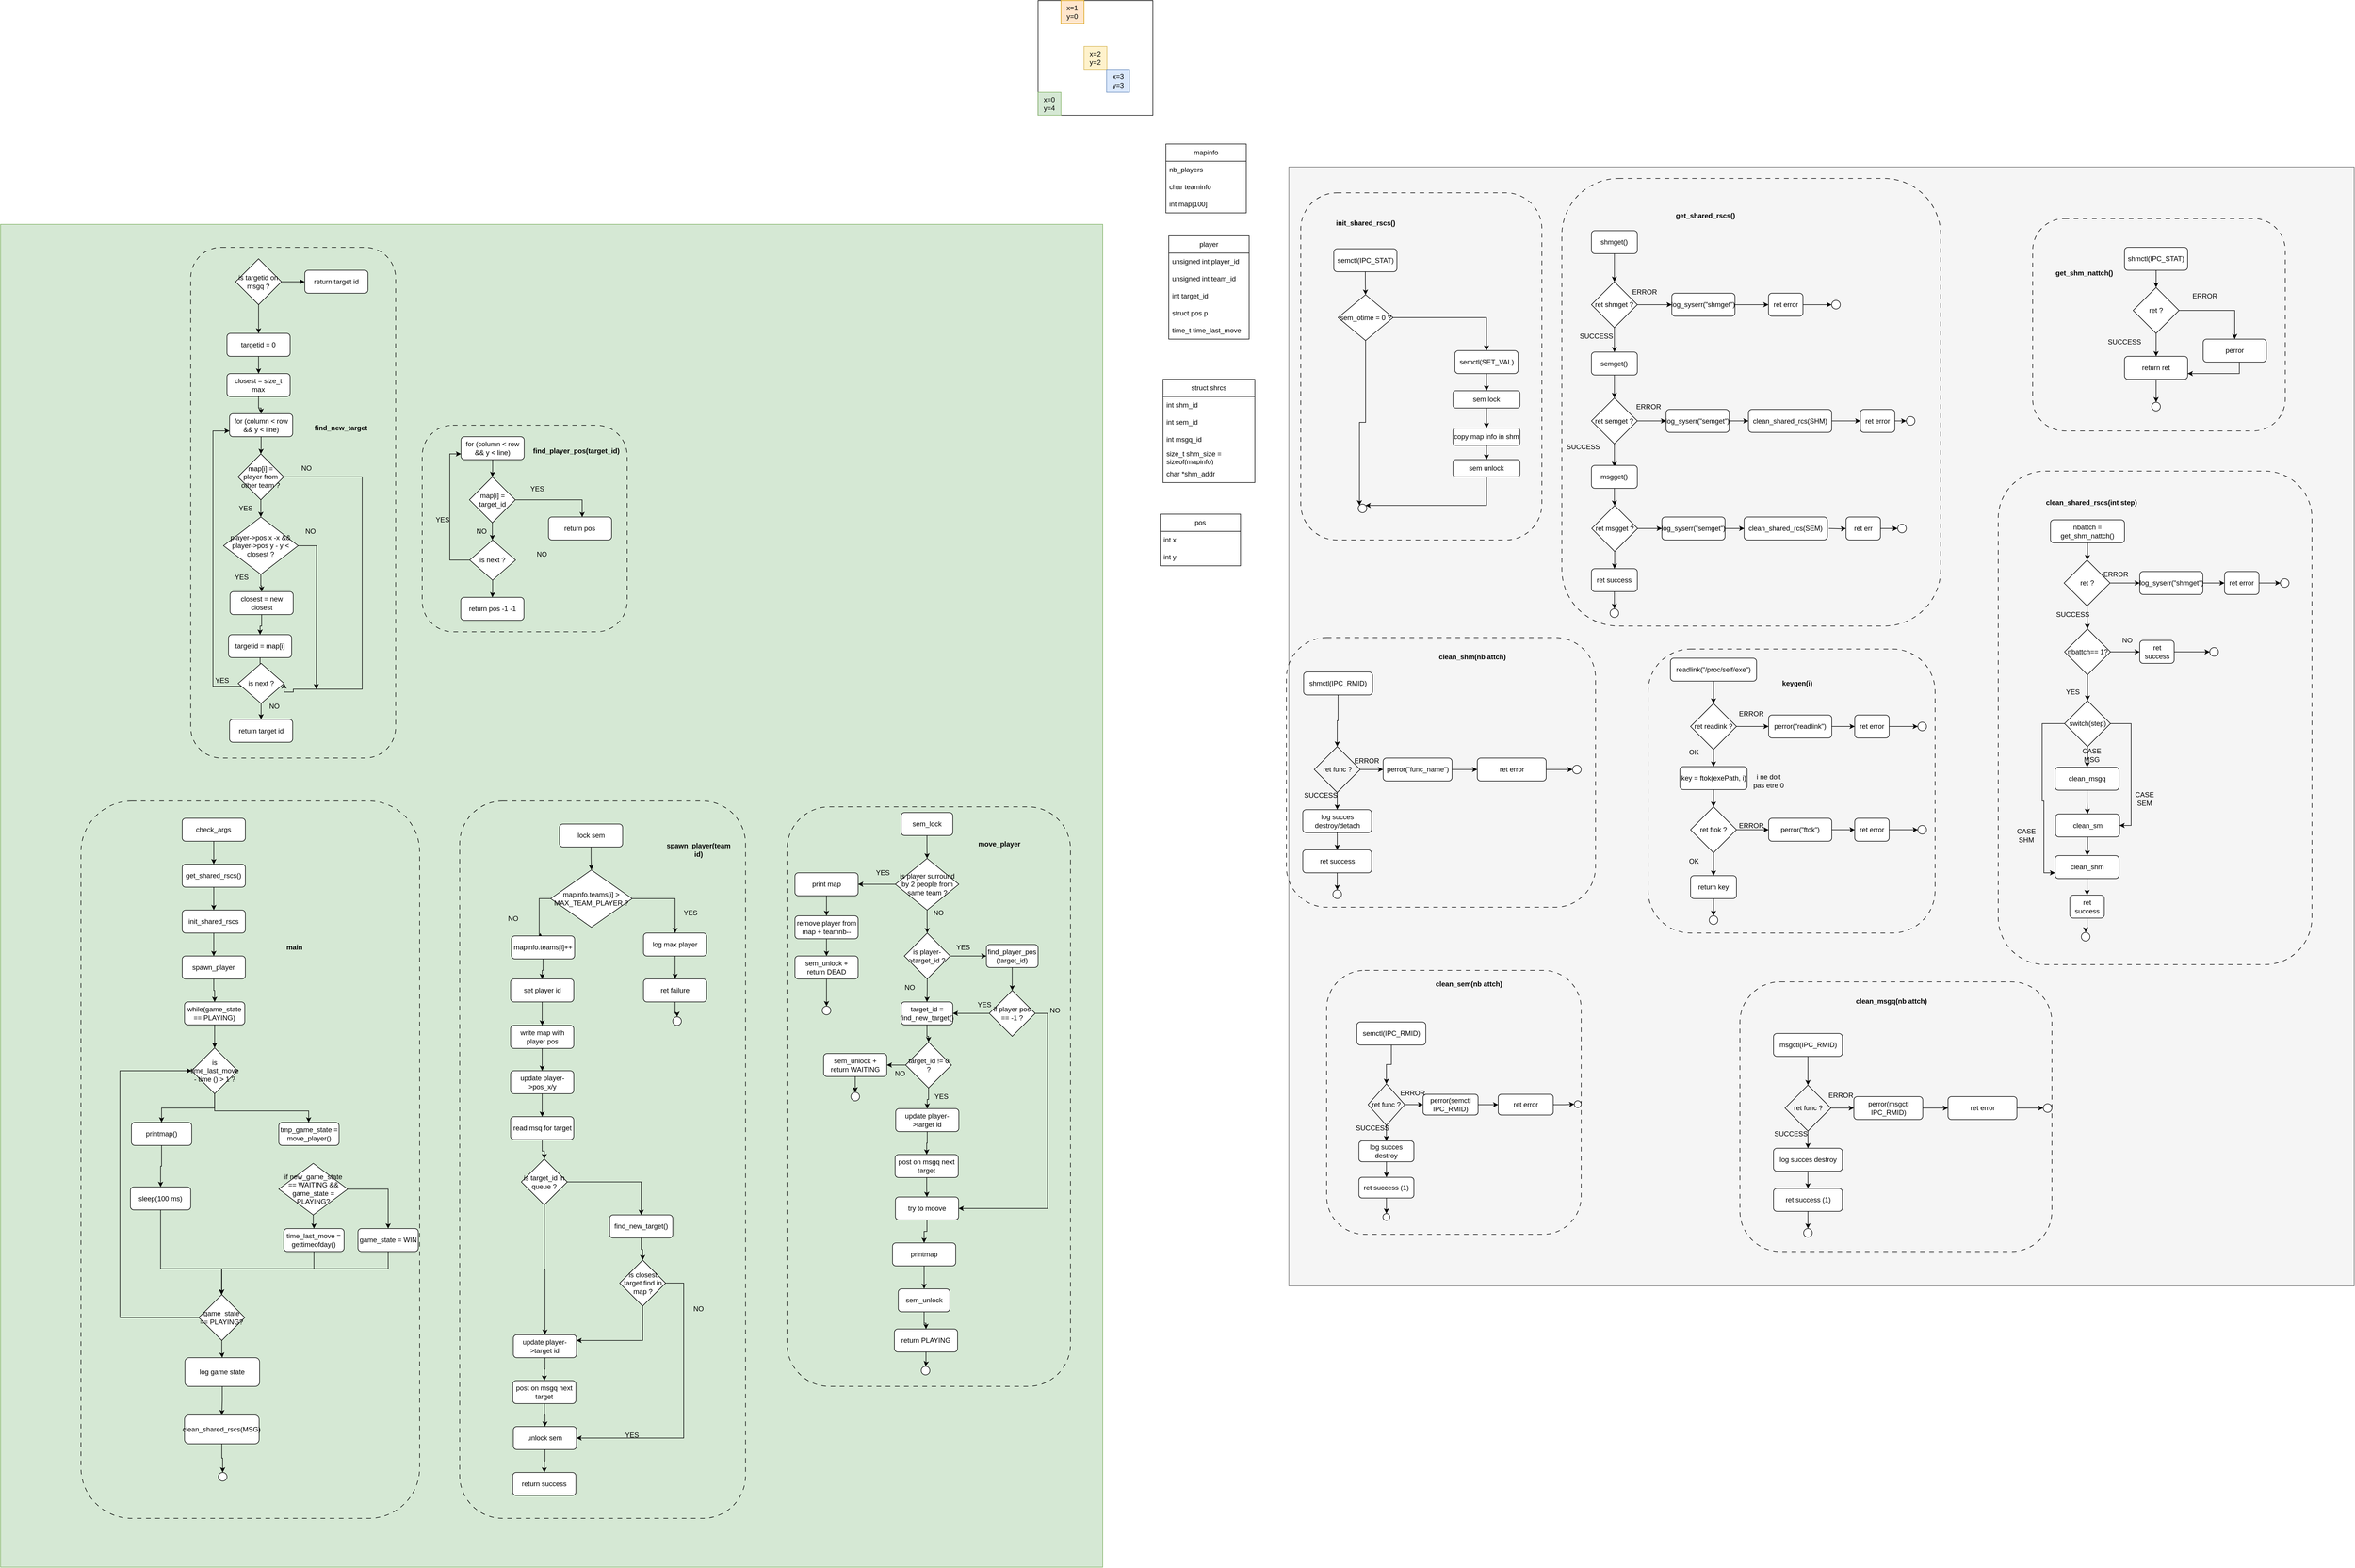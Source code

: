 <mxfile version="20.8.23" type="github">
  <diagram id="C5RBs43oDa-KdzZeNtuy" name="Page-1">
    <mxGraphModel dx="6629" dy="3425" grid="1" gridSize="10" guides="1" tooltips="1" connect="1" arrows="1" fold="1" page="1" pageScale="1" pageWidth="827" pageHeight="1169" math="0" shadow="0">
      <root>
        <mxCell id="WIyWlLk6GJQsqaUBKTNV-0" />
        <mxCell id="WIyWlLk6GJQsqaUBKTNV-1" parent="WIyWlLk6GJQsqaUBKTNV-0" />
        <mxCell id="6zIIAAEkQ7EIbpgCOGtm-402" value="" style="rounded=0;whiteSpace=wrap;html=1;fillColor=#d5e8d4;strokeColor=#82b366;" vertex="1" parent="WIyWlLk6GJQsqaUBKTNV-1">
          <mxGeometry x="-2210" y="-350" width="1920" height="2340" as="geometry" />
        </mxCell>
        <mxCell id="6zIIAAEkQ7EIbpgCOGtm-401" value="" style="rounded=0;whiteSpace=wrap;html=1;fillColor=#f5f5f5;fontColor=#333333;strokeColor=#666666;" vertex="1" parent="WIyWlLk6GJQsqaUBKTNV-1">
          <mxGeometry x="34.25" y="-450" width="1855.75" height="1950" as="geometry" />
        </mxCell>
        <mxCell id="6zIIAAEkQ7EIbpgCOGtm-390" value="" style="rounded=1;whiteSpace=wrap;html=1;dashed=1;dashPattern=8 8;fillColor=none;" vertex="1" parent="WIyWlLk6GJQsqaUBKTNV-1">
          <mxGeometry x="-840.0" y="665" width="493.83" height="1010" as="geometry" />
        </mxCell>
        <mxCell id="6zIIAAEkQ7EIbpgCOGtm-287" value="" style="rounded=1;whiteSpace=wrap;html=1;dashed=1;dashPattern=8 8;fillColor=none;" vertex="1" parent="WIyWlLk6GJQsqaUBKTNV-1">
          <mxGeometry x="-1878.82" y="-310" width="357.08" height="890" as="geometry" />
        </mxCell>
        <mxCell id="6zIIAAEkQ7EIbpgCOGtm-310" value="" style="rounded=1;whiteSpace=wrap;html=1;dashed=1;dashPattern=8 8;fillColor=none;" vertex="1" parent="WIyWlLk6GJQsqaUBKTNV-1">
          <mxGeometry x="-1475.52" width="357.08" height="360" as="geometry" />
        </mxCell>
        <mxCell id="6zIIAAEkQ7EIbpgCOGtm-249" value="" style="rounded=1;whiteSpace=wrap;html=1;dashed=1;dashPattern=8 8;fillColor=none;" vertex="1" parent="WIyWlLk6GJQsqaUBKTNV-1">
          <mxGeometry x="-1410.18" y="655" width="497.93" height="1250" as="geometry" />
        </mxCell>
        <mxCell id="6zIIAAEkQ7EIbpgCOGtm-159" value="" style="rounded=1;whiteSpace=wrap;html=1;dashed=1;dashPattern=8 8;fillColor=none;" vertex="1" parent="WIyWlLk6GJQsqaUBKTNV-1">
          <mxGeometry x="-2070" y="655" width="590" height="1250" as="geometry" />
        </mxCell>
        <mxCell id="6zIIAAEkQ7EIbpgCOGtm-105" value="" style="rounded=1;whiteSpace=wrap;html=1;dashed=1;dashPattern=8 8;fillColor=none;" vertex="1" parent="WIyWlLk6GJQsqaUBKTNV-1">
          <mxGeometry x="55" y="-405" width="420" height="605" as="geometry" />
        </mxCell>
        <mxCell id="6zIIAAEkQ7EIbpgCOGtm-97" value="" style="rounded=1;whiteSpace=wrap;html=1;dashed=1;dashPattern=8 8;fillColor=none;" vertex="1" parent="WIyWlLk6GJQsqaUBKTNV-1">
          <mxGeometry x="1270" y="80" width="546.5" height="860" as="geometry" />
        </mxCell>
        <mxCell id="erDt9PumL7C5PBTXCDJ7-194" value="" style="rounded=1;whiteSpace=wrap;html=1;dashed=1;dashPattern=8 8;fillColor=none;" parent="WIyWlLk6GJQsqaUBKTNV-1" vertex="1">
          <mxGeometry x="509.83" y="-430" width="660" height="780" as="geometry" />
        </mxCell>
        <mxCell id="erDt9PumL7C5PBTXCDJ7-108" value="" style="rounded=1;whiteSpace=wrap;html=1;fillColor=none;dashed=1;container=0;dashPattern=8 8;" parent="WIyWlLk6GJQsqaUBKTNV-1" vertex="1">
          <mxGeometry x="30" y="370" width="538.5" height="470" as="geometry">
            <mxRectangle x="-760" y="1670" width="50" height="40" as="alternateBounds" />
          </mxGeometry>
        </mxCell>
        <mxCell id="erDt9PumL7C5PBTXCDJ7-33" value="get_shared_rscs()" style="text;strokeColor=none;align=center;fillColor=none;html=1;verticalAlign=middle;whiteSpace=wrap;rounded=0;fontStyle=1" parent="WIyWlLk6GJQsqaUBKTNV-1" vertex="1">
          <mxGeometry x="729.83" y="-380" width="60" height="30" as="geometry" />
        </mxCell>
        <mxCell id="erDt9PumL7C5PBTXCDJ7-39" style="edgeStyle=orthogonalEdgeStyle;rounded=0;orthogonalLoop=1;jettySize=auto;html=1;entryX=0.5;entryY=0;entryDx=0;entryDy=0;" parent="WIyWlLk6GJQsqaUBKTNV-1" source="erDt9PumL7C5PBTXCDJ7-34" target="erDt9PumL7C5PBTXCDJ7-37" edge="1">
          <mxGeometry relative="1" as="geometry" />
        </mxCell>
        <mxCell id="erDt9PumL7C5PBTXCDJ7-34" value="semget()" style="rounded=1;whiteSpace=wrap;html=1;" parent="WIyWlLk6GJQsqaUBKTNV-1" vertex="1">
          <mxGeometry x="561.33" y="-127.5" width="80" height="40" as="geometry" />
        </mxCell>
        <mxCell id="erDt9PumL7C5PBTXCDJ7-38" style="edgeStyle=orthogonalEdgeStyle;rounded=0;orthogonalLoop=1;jettySize=auto;html=1;entryX=0.5;entryY=0;entryDx=0;entryDy=0;" parent="WIyWlLk6GJQsqaUBKTNV-1" source="erDt9PumL7C5PBTXCDJ7-35" target="erDt9PumL7C5PBTXCDJ7-36" edge="1">
          <mxGeometry relative="1" as="geometry" />
        </mxCell>
        <mxCell id="erDt9PumL7C5PBTXCDJ7-35" value="shmget()" style="rounded=1;whiteSpace=wrap;html=1;" parent="WIyWlLk6GJQsqaUBKTNV-1" vertex="1">
          <mxGeometry x="561.33" y="-339" width="80" height="40" as="geometry" />
        </mxCell>
        <mxCell id="erDt9PumL7C5PBTXCDJ7-45" style="edgeStyle=orthogonalEdgeStyle;rounded=0;orthogonalLoop=1;jettySize=auto;html=1;" parent="WIyWlLk6GJQsqaUBKTNV-1" source="erDt9PumL7C5PBTXCDJ7-36" target="erDt9PumL7C5PBTXCDJ7-41" edge="1">
          <mxGeometry relative="1" as="geometry" />
        </mxCell>
        <mxCell id="erDt9PumL7C5PBTXCDJ7-172" style="edgeStyle=orthogonalEdgeStyle;rounded=0;orthogonalLoop=1;jettySize=auto;html=1;" parent="WIyWlLk6GJQsqaUBKTNV-1" source="erDt9PumL7C5PBTXCDJ7-36" target="erDt9PumL7C5PBTXCDJ7-34" edge="1">
          <mxGeometry relative="1" as="geometry" />
        </mxCell>
        <mxCell id="erDt9PumL7C5PBTXCDJ7-36" value="ret shmget ?" style="rhombus;whiteSpace=wrap;html=1;" parent="WIyWlLk6GJQsqaUBKTNV-1" vertex="1">
          <mxGeometry x="561.33" y="-250" width="80" height="80" as="geometry" />
        </mxCell>
        <mxCell id="erDt9PumL7C5PBTXCDJ7-51" style="edgeStyle=orthogonalEdgeStyle;rounded=0;orthogonalLoop=1;jettySize=auto;html=1;" parent="WIyWlLk6GJQsqaUBKTNV-1" source="erDt9PumL7C5PBTXCDJ7-37" target="erDt9PumL7C5PBTXCDJ7-47" edge="1">
          <mxGeometry relative="1" as="geometry" />
        </mxCell>
        <mxCell id="erDt9PumL7C5PBTXCDJ7-176" style="edgeStyle=orthogonalEdgeStyle;rounded=0;orthogonalLoop=1;jettySize=auto;html=1;" parent="WIyWlLk6GJQsqaUBKTNV-1" source="erDt9PumL7C5PBTXCDJ7-37" edge="1">
          <mxGeometry relative="1" as="geometry">
            <mxPoint x="601.33" y="72.5" as="targetPoint" />
          </mxGeometry>
        </mxCell>
        <mxCell id="erDt9PumL7C5PBTXCDJ7-37" value="ret semget ?" style="rhombus;whiteSpace=wrap;html=1;" parent="WIyWlLk6GJQsqaUBKTNV-1" vertex="1">
          <mxGeometry x="561.33" y="-47.5" width="80" height="80" as="geometry" />
        </mxCell>
        <mxCell id="erDt9PumL7C5PBTXCDJ7-40" style="edgeStyle=orthogonalEdgeStyle;rounded=0;orthogonalLoop=1;jettySize=auto;html=1;" parent="WIyWlLk6GJQsqaUBKTNV-1" source="erDt9PumL7C5PBTXCDJ7-41" target="erDt9PumL7C5PBTXCDJ7-43" edge="1">
          <mxGeometry relative="1" as="geometry" />
        </mxCell>
        <mxCell id="erDt9PumL7C5PBTXCDJ7-41" value="log_syserr(&quot;shmget&quot;)" style="rounded=1;whiteSpace=wrap;html=1;" parent="WIyWlLk6GJQsqaUBKTNV-1" vertex="1">
          <mxGeometry x="701.33" y="-230" width="110" height="40" as="geometry" />
        </mxCell>
        <mxCell id="erDt9PumL7C5PBTXCDJ7-42" style="edgeStyle=orthogonalEdgeStyle;rounded=0;orthogonalLoop=1;jettySize=auto;html=1;entryX=0;entryY=0.5;entryDx=0;entryDy=0;" parent="WIyWlLk6GJQsqaUBKTNV-1" source="erDt9PumL7C5PBTXCDJ7-43" target="erDt9PumL7C5PBTXCDJ7-44" edge="1">
          <mxGeometry relative="1" as="geometry" />
        </mxCell>
        <mxCell id="erDt9PumL7C5PBTXCDJ7-43" value="ret error" style="rounded=1;whiteSpace=wrap;html=1;" parent="WIyWlLk6GJQsqaUBKTNV-1" vertex="1">
          <mxGeometry x="869.83" y="-230" width="60" height="40" as="geometry" />
        </mxCell>
        <mxCell id="erDt9PumL7C5PBTXCDJ7-44" value="" style="ellipse;whiteSpace=wrap;html=1;aspect=fixed;" parent="WIyWlLk6GJQsqaUBKTNV-1" vertex="1">
          <mxGeometry x="979.83" y="-217.5" width="15" height="15" as="geometry" />
        </mxCell>
        <mxCell id="erDt9PumL7C5PBTXCDJ7-169" style="edgeStyle=orthogonalEdgeStyle;rounded=0;orthogonalLoop=1;jettySize=auto;html=1;entryX=0;entryY=0.5;entryDx=0;entryDy=0;" parent="WIyWlLk6GJQsqaUBKTNV-1" source="erDt9PumL7C5PBTXCDJ7-47" target="erDt9PumL7C5PBTXCDJ7-167" edge="1">
          <mxGeometry relative="1" as="geometry" />
        </mxCell>
        <mxCell id="erDt9PumL7C5PBTXCDJ7-47" value="log_syserr(&quot;semget&quot;)" style="rounded=1;whiteSpace=wrap;html=1;" parent="WIyWlLk6GJQsqaUBKTNV-1" vertex="1">
          <mxGeometry x="691.33" y="-27.5" width="110" height="40" as="geometry" />
        </mxCell>
        <mxCell id="erDt9PumL7C5PBTXCDJ7-48" style="edgeStyle=orthogonalEdgeStyle;rounded=0;orthogonalLoop=1;jettySize=auto;html=1;entryX=0;entryY=0.5;entryDx=0;entryDy=0;" parent="WIyWlLk6GJQsqaUBKTNV-1" source="erDt9PumL7C5PBTXCDJ7-49" target="erDt9PumL7C5PBTXCDJ7-50" edge="1">
          <mxGeometry relative="1" as="geometry" />
        </mxCell>
        <mxCell id="erDt9PumL7C5PBTXCDJ7-49" value="ret error" style="rounded=1;whiteSpace=wrap;html=1;" parent="WIyWlLk6GJQsqaUBKTNV-1" vertex="1">
          <mxGeometry x="1029.83" y="-27.5" width="60" height="40" as="geometry" />
        </mxCell>
        <mxCell id="erDt9PumL7C5PBTXCDJ7-50" value="" style="ellipse;whiteSpace=wrap;html=1;aspect=fixed;" parent="WIyWlLk6GJQsqaUBKTNV-1" vertex="1">
          <mxGeometry x="1109.83" y="-15" width="15" height="15" as="geometry" />
        </mxCell>
        <mxCell id="erDt9PumL7C5PBTXCDJ7-75" value="" style="group" parent="WIyWlLk6GJQsqaUBKTNV-1" vertex="1" connectable="0">
          <mxGeometry x="1330" y="-360" width="440" height="370" as="geometry" />
        </mxCell>
        <mxCell id="erDt9PumL7C5PBTXCDJ7-74" value="" style="rounded=1;whiteSpace=wrap;html=1;dashed=1;dashPattern=8 8;fillColor=none;" parent="erDt9PumL7C5PBTXCDJ7-75" vertex="1">
          <mxGeometry width="440" height="370" as="geometry" />
        </mxCell>
        <mxCell id="erDt9PumL7C5PBTXCDJ7-53" value="shmctl(IPC_STAT)" style="rounded=1;whiteSpace=wrap;html=1;" parent="erDt9PumL7C5PBTXCDJ7-75" vertex="1">
          <mxGeometry x="160" y="50" width="110" height="40" as="geometry" />
        </mxCell>
        <mxCell id="erDt9PumL7C5PBTXCDJ7-54" value="ret ?" style="rhombus;whiteSpace=wrap;html=1;" parent="erDt9PumL7C5PBTXCDJ7-75" vertex="1">
          <mxGeometry x="175" y="120" width="80" height="80" as="geometry" />
        </mxCell>
        <mxCell id="erDt9PumL7C5PBTXCDJ7-61" style="edgeStyle=orthogonalEdgeStyle;rounded=0;orthogonalLoop=1;jettySize=auto;html=1;" parent="erDt9PumL7C5PBTXCDJ7-75" source="erDt9PumL7C5PBTXCDJ7-53" target="erDt9PumL7C5PBTXCDJ7-54" edge="1">
          <mxGeometry relative="1" as="geometry" />
        </mxCell>
        <mxCell id="erDt9PumL7C5PBTXCDJ7-56" value="perror" style="rounded=1;whiteSpace=wrap;html=1;" parent="erDt9PumL7C5PBTXCDJ7-75" vertex="1">
          <mxGeometry x="297" y="210" width="110" height="40" as="geometry" />
        </mxCell>
        <mxCell id="erDt9PumL7C5PBTXCDJ7-60" style="edgeStyle=orthogonalEdgeStyle;rounded=0;orthogonalLoop=1;jettySize=auto;html=1;" parent="erDt9PumL7C5PBTXCDJ7-75" source="erDt9PumL7C5PBTXCDJ7-54" target="erDt9PumL7C5PBTXCDJ7-56" edge="1">
          <mxGeometry relative="1" as="geometry" />
        </mxCell>
        <mxCell id="erDt9PumL7C5PBTXCDJ7-65" value="return ret" style="rounded=1;whiteSpace=wrap;html=1;" parent="erDt9PumL7C5PBTXCDJ7-75" vertex="1">
          <mxGeometry x="160" y="240" width="110" height="40" as="geometry" />
        </mxCell>
        <mxCell id="erDt9PumL7C5PBTXCDJ7-69" style="edgeStyle=orthogonalEdgeStyle;rounded=0;orthogonalLoop=1;jettySize=auto;html=1;" parent="erDt9PumL7C5PBTXCDJ7-75" source="erDt9PumL7C5PBTXCDJ7-54" target="erDt9PumL7C5PBTXCDJ7-65" edge="1">
          <mxGeometry relative="1" as="geometry" />
        </mxCell>
        <mxCell id="erDt9PumL7C5PBTXCDJ7-70" style="edgeStyle=orthogonalEdgeStyle;rounded=0;orthogonalLoop=1;jettySize=auto;html=1;entryX=1;entryY=0.75;entryDx=0;entryDy=0;" parent="erDt9PumL7C5PBTXCDJ7-75" source="erDt9PumL7C5PBTXCDJ7-56" target="erDt9PumL7C5PBTXCDJ7-65" edge="1">
          <mxGeometry relative="1" as="geometry">
            <Array as="points">
              <mxPoint x="360" y="270" />
            </Array>
          </mxGeometry>
        </mxCell>
        <mxCell id="erDt9PumL7C5PBTXCDJ7-66" value="" style="ellipse;whiteSpace=wrap;html=1;aspect=fixed;" parent="erDt9PumL7C5PBTXCDJ7-75" vertex="1">
          <mxGeometry x="207.5" y="320" width="15" height="15" as="geometry" />
        </mxCell>
        <mxCell id="erDt9PumL7C5PBTXCDJ7-68" style="edgeStyle=orthogonalEdgeStyle;rounded=0;orthogonalLoop=1;jettySize=auto;html=1;entryX=0.5;entryY=0;entryDx=0;entryDy=0;" parent="erDt9PumL7C5PBTXCDJ7-75" source="erDt9PumL7C5PBTXCDJ7-65" target="erDt9PumL7C5PBTXCDJ7-66" edge="1">
          <mxGeometry relative="1" as="geometry" />
        </mxCell>
        <mxCell id="erDt9PumL7C5PBTXCDJ7-71" value="ERROR" style="text;strokeColor=none;align=center;fillColor=none;html=1;verticalAlign=middle;whiteSpace=wrap;rounded=0;" parent="erDt9PumL7C5PBTXCDJ7-75" vertex="1">
          <mxGeometry x="270" y="120" width="60" height="30" as="geometry" />
        </mxCell>
        <mxCell id="erDt9PumL7C5PBTXCDJ7-72" value="SUCCESS" style="text;strokeColor=none;align=center;fillColor=none;html=1;verticalAlign=middle;whiteSpace=wrap;rounded=0;" parent="erDt9PumL7C5PBTXCDJ7-75" vertex="1">
          <mxGeometry x="130" y="200" width="60" height="30" as="geometry" />
        </mxCell>
        <mxCell id="erDt9PumL7C5PBTXCDJ7-73" value="get_shm_nattch()" style="text;strokeColor=none;align=center;fillColor=none;html=1;verticalAlign=middle;whiteSpace=wrap;rounded=0;fontStyle=1" parent="erDt9PumL7C5PBTXCDJ7-75" vertex="1">
          <mxGeometry x="60" y="80" width="60" height="30" as="geometry" />
        </mxCell>
        <mxCell id="erDt9PumL7C5PBTXCDJ7-52" value="clean_shm(nb attch)" style="text;strokeColor=none;align=center;fillColor=none;html=1;verticalAlign=middle;whiteSpace=wrap;rounded=0;fontStyle=1" parent="WIyWlLk6GJQsqaUBKTNV-1" vertex="1">
          <mxGeometry x="278.5" y="389" width="150" height="30" as="geometry" />
        </mxCell>
        <mxCell id="erDt9PumL7C5PBTXCDJ7-76" value="shmctl(IPC_RMID)" style="rounded=1;whiteSpace=wrap;html=1;" parent="WIyWlLk6GJQsqaUBKTNV-1" vertex="1">
          <mxGeometry x="60" y="430" width="120" height="40" as="geometry" />
        </mxCell>
        <mxCell id="erDt9PumL7C5PBTXCDJ7-86" value="ret func ?" style="rhombus;whiteSpace=wrap;html=1;fillColor=none;" parent="WIyWlLk6GJQsqaUBKTNV-1" vertex="1">
          <mxGeometry x="78.5" y="560" width="80" height="80" as="geometry" />
        </mxCell>
        <mxCell id="erDt9PumL7C5PBTXCDJ7-88" style="edgeStyle=orthogonalEdgeStyle;rounded=0;orthogonalLoop=1;jettySize=auto;html=1;" parent="WIyWlLk6GJQsqaUBKTNV-1" source="erDt9PumL7C5PBTXCDJ7-76" target="erDt9PumL7C5PBTXCDJ7-86" edge="1">
          <mxGeometry relative="1" as="geometry" />
        </mxCell>
        <mxCell id="erDt9PumL7C5PBTXCDJ7-90" value="perror(&quot;func_name&quot;)" style="rounded=1;whiteSpace=wrap;html=1;" parent="WIyWlLk6GJQsqaUBKTNV-1" vertex="1">
          <mxGeometry x="198.5" y="580" width="120" height="40" as="geometry" />
        </mxCell>
        <mxCell id="erDt9PumL7C5PBTXCDJ7-91" style="edgeStyle=orthogonalEdgeStyle;rounded=0;orthogonalLoop=1;jettySize=auto;html=1;" parent="WIyWlLk6GJQsqaUBKTNV-1" source="erDt9PumL7C5PBTXCDJ7-86" target="erDt9PumL7C5PBTXCDJ7-90" edge="1">
          <mxGeometry relative="1" as="geometry" />
        </mxCell>
        <mxCell id="erDt9PumL7C5PBTXCDJ7-93" value="ret error" style="rounded=1;whiteSpace=wrap;html=1;" parent="WIyWlLk6GJQsqaUBKTNV-1" vertex="1">
          <mxGeometry x="362.5" y="580" width="120" height="40" as="geometry" />
        </mxCell>
        <mxCell id="erDt9PumL7C5PBTXCDJ7-94" style="edgeStyle=orthogonalEdgeStyle;rounded=0;orthogonalLoop=1;jettySize=auto;html=1;" parent="WIyWlLk6GJQsqaUBKTNV-1" source="erDt9PumL7C5PBTXCDJ7-90" target="erDt9PumL7C5PBTXCDJ7-93" edge="1">
          <mxGeometry relative="1" as="geometry" />
        </mxCell>
        <mxCell id="erDt9PumL7C5PBTXCDJ7-95" value="" style="ellipse;whiteSpace=wrap;html=1;aspect=fixed;" parent="WIyWlLk6GJQsqaUBKTNV-1" vertex="1">
          <mxGeometry x="528.5" y="592.5" width="15" height="15" as="geometry" />
        </mxCell>
        <mxCell id="erDt9PumL7C5PBTXCDJ7-99" style="edgeStyle=orthogonalEdgeStyle;rounded=0;orthogonalLoop=1;jettySize=auto;html=1;entryX=0;entryY=0.5;entryDx=0;entryDy=0;" parent="WIyWlLk6GJQsqaUBKTNV-1" source="erDt9PumL7C5PBTXCDJ7-93" target="erDt9PumL7C5PBTXCDJ7-95" edge="1">
          <mxGeometry relative="1" as="geometry" />
        </mxCell>
        <mxCell id="erDt9PumL7C5PBTXCDJ7-100" value="log succes destroy/detach" style="rounded=1;whiteSpace=wrap;html=1;" parent="WIyWlLk6GJQsqaUBKTNV-1" vertex="1">
          <mxGeometry x="58.5" y="670" width="120" height="40" as="geometry" />
        </mxCell>
        <mxCell id="erDt9PumL7C5PBTXCDJ7-101" style="edgeStyle=orthogonalEdgeStyle;rounded=0;orthogonalLoop=1;jettySize=auto;html=1;" parent="WIyWlLk6GJQsqaUBKTNV-1" source="erDt9PumL7C5PBTXCDJ7-86" target="erDt9PumL7C5PBTXCDJ7-100" edge="1">
          <mxGeometry relative="1" as="geometry" />
        </mxCell>
        <mxCell id="erDt9PumL7C5PBTXCDJ7-102" value="ret success" style="rounded=1;whiteSpace=wrap;html=1;" parent="WIyWlLk6GJQsqaUBKTNV-1" vertex="1">
          <mxGeometry x="58.5" y="740" width="120" height="40" as="geometry" />
        </mxCell>
        <mxCell id="erDt9PumL7C5PBTXCDJ7-103" style="edgeStyle=orthogonalEdgeStyle;rounded=0;orthogonalLoop=1;jettySize=auto;html=1;" parent="WIyWlLk6GJQsqaUBKTNV-1" source="erDt9PumL7C5PBTXCDJ7-100" target="erDt9PumL7C5PBTXCDJ7-102" edge="1">
          <mxGeometry relative="1" as="geometry" />
        </mxCell>
        <mxCell id="erDt9PumL7C5PBTXCDJ7-104" value="" style="ellipse;whiteSpace=wrap;html=1;aspect=fixed;" parent="WIyWlLk6GJQsqaUBKTNV-1" vertex="1">
          <mxGeometry x="111" y="810" width="15" height="15" as="geometry" />
        </mxCell>
        <mxCell id="erDt9PumL7C5PBTXCDJ7-107" style="edgeStyle=orthogonalEdgeStyle;rounded=0;orthogonalLoop=1;jettySize=auto;html=1;entryX=0.5;entryY=0;entryDx=0;entryDy=0;" parent="WIyWlLk6GJQsqaUBKTNV-1" source="erDt9PumL7C5PBTXCDJ7-102" target="erDt9PumL7C5PBTXCDJ7-104" edge="1">
          <mxGeometry relative="1" as="geometry" />
        </mxCell>
        <mxCell id="erDt9PumL7C5PBTXCDJ7-111" value="" style="rounded=1;whiteSpace=wrap;html=1;fillColor=none;dashed=1;container=0;dashPattern=8 8;" parent="WIyWlLk6GJQsqaUBKTNV-1" vertex="1">
          <mxGeometry x="100" y="950" width="443.5" height="460" as="geometry">
            <mxRectangle x="-760" y="1670" width="50" height="40" as="alternateBounds" />
          </mxGeometry>
        </mxCell>
        <mxCell id="erDt9PumL7C5PBTXCDJ7-112" value="clean_sem(nb attch)" style="text;strokeColor=none;align=center;fillColor=none;html=1;verticalAlign=middle;whiteSpace=wrap;rounded=0;fontStyle=1" parent="WIyWlLk6GJQsqaUBKTNV-1" vertex="1">
          <mxGeometry x="272.75" y="959" width="150" height="30" as="geometry" />
        </mxCell>
        <mxCell id="erDt9PumL7C5PBTXCDJ7-113" value="semctl(IPC_RMID)" style="rounded=1;whiteSpace=wrap;html=1;" parent="WIyWlLk6GJQsqaUBKTNV-1" vertex="1">
          <mxGeometry x="152.75" y="1040" width="120" height="40" as="geometry" />
        </mxCell>
        <mxCell id="erDt9PumL7C5PBTXCDJ7-119" style="edgeStyle=orthogonalEdgeStyle;rounded=0;orthogonalLoop=1;jettySize=auto;html=1;" parent="WIyWlLk6GJQsqaUBKTNV-1" source="erDt9PumL7C5PBTXCDJ7-113" target="erDt9PumL7C5PBTXCDJ7-118" edge="1">
          <mxGeometry relative="1" as="geometry" />
        </mxCell>
        <mxCell id="6zIIAAEkQ7EIbpgCOGtm-114" style="edgeStyle=orthogonalEdgeStyle;rounded=0;orthogonalLoop=1;jettySize=auto;html=1;" edge="1" parent="WIyWlLk6GJQsqaUBKTNV-1" source="erDt9PumL7C5PBTXCDJ7-135" target="6zIIAAEkQ7EIbpgCOGtm-110">
          <mxGeometry relative="1" as="geometry" />
        </mxCell>
        <mxCell id="erDt9PumL7C5PBTXCDJ7-135" value="semctl(IPC_STAT)" style="rounded=1;whiteSpace=wrap;html=1;" parent="WIyWlLk6GJQsqaUBKTNV-1" vertex="1">
          <mxGeometry x="112.5" y="-307.5" width="110" height="40" as="geometry" />
        </mxCell>
        <mxCell id="erDt9PumL7C5PBTXCDJ7-166" value="" style="group" parent="WIyWlLk6GJQsqaUBKTNV-1" vertex="1" connectable="0">
          <mxGeometry x="660" y="390" width="500" height="495" as="geometry" />
        </mxCell>
        <mxCell id="erDt9PumL7C5PBTXCDJ7-164" value="" style="rounded=1;whiteSpace=wrap;html=1;fillColor=none;dashed=1;dashPattern=8 8;" parent="erDt9PumL7C5PBTXCDJ7-166" vertex="1">
          <mxGeometry width="500" height="495" as="geometry" />
        </mxCell>
        <mxCell id="erDt9PumL7C5PBTXCDJ7-0" value="readlink(&quot;/proc/self/exe&quot;)" style="rounded=1;whiteSpace=wrap;html=1;" parent="erDt9PumL7C5PBTXCDJ7-166" vertex="1">
          <mxGeometry x="39" y="16" width="150" height="40" as="geometry" />
        </mxCell>
        <mxCell id="erDt9PumL7C5PBTXCDJ7-1" value="ret readink ?" style="rhombus;whiteSpace=wrap;html=1;" parent="erDt9PumL7C5PBTXCDJ7-166" vertex="1">
          <mxGeometry x="74" y="95" width="80" height="80" as="geometry" />
        </mxCell>
        <mxCell id="erDt9PumL7C5PBTXCDJ7-8" style="edgeStyle=orthogonalEdgeStyle;rounded=0;orthogonalLoop=1;jettySize=auto;html=1;" parent="erDt9PumL7C5PBTXCDJ7-166" source="erDt9PumL7C5PBTXCDJ7-0" target="erDt9PumL7C5PBTXCDJ7-1" edge="1">
          <mxGeometry relative="1" as="geometry" />
        </mxCell>
        <mxCell id="erDt9PumL7C5PBTXCDJ7-2" value="perror(&quot;readlink&quot;)" style="rounded=1;whiteSpace=wrap;html=1;" parent="erDt9PumL7C5PBTXCDJ7-166" vertex="1">
          <mxGeometry x="210" y="115" width="110" height="40" as="geometry" />
        </mxCell>
        <mxCell id="erDt9PumL7C5PBTXCDJ7-7" style="edgeStyle=orthogonalEdgeStyle;rounded=0;orthogonalLoop=1;jettySize=auto;html=1;" parent="erDt9PumL7C5PBTXCDJ7-166" source="erDt9PumL7C5PBTXCDJ7-1" target="erDt9PumL7C5PBTXCDJ7-2" edge="1">
          <mxGeometry relative="1" as="geometry" />
        </mxCell>
        <mxCell id="erDt9PumL7C5PBTXCDJ7-3" value="ret error" style="rounded=1;whiteSpace=wrap;html=1;" parent="erDt9PumL7C5PBTXCDJ7-166" vertex="1">
          <mxGeometry x="360" y="115" width="60" height="40" as="geometry" />
        </mxCell>
        <mxCell id="erDt9PumL7C5PBTXCDJ7-6" style="edgeStyle=orthogonalEdgeStyle;rounded=0;orthogonalLoop=1;jettySize=auto;html=1;" parent="erDt9PumL7C5PBTXCDJ7-166" source="erDt9PumL7C5PBTXCDJ7-2" target="erDt9PumL7C5PBTXCDJ7-3" edge="1">
          <mxGeometry relative="1" as="geometry" />
        </mxCell>
        <mxCell id="erDt9PumL7C5PBTXCDJ7-4" value="" style="ellipse;whiteSpace=wrap;html=1;aspect=fixed;" parent="erDt9PumL7C5PBTXCDJ7-166" vertex="1">
          <mxGeometry x="470" y="127.5" width="15" height="15" as="geometry" />
        </mxCell>
        <mxCell id="erDt9PumL7C5PBTXCDJ7-5" style="edgeStyle=orthogonalEdgeStyle;rounded=0;orthogonalLoop=1;jettySize=auto;html=1;entryX=0;entryY=0.5;entryDx=0;entryDy=0;" parent="erDt9PumL7C5PBTXCDJ7-166" source="erDt9PumL7C5PBTXCDJ7-3" target="erDt9PumL7C5PBTXCDJ7-4" edge="1">
          <mxGeometry relative="1" as="geometry" />
        </mxCell>
        <mxCell id="erDt9PumL7C5PBTXCDJ7-9" value="key = ftok(exePath, i)" style="rounded=1;whiteSpace=wrap;html=1;" parent="erDt9PumL7C5PBTXCDJ7-166" vertex="1">
          <mxGeometry x="55.5" y="205" width="117" height="40" as="geometry" />
        </mxCell>
        <mxCell id="erDt9PumL7C5PBTXCDJ7-10" style="edgeStyle=orthogonalEdgeStyle;rounded=0;orthogonalLoop=1;jettySize=auto;html=1;" parent="erDt9PumL7C5PBTXCDJ7-166" source="erDt9PumL7C5PBTXCDJ7-1" target="erDt9PumL7C5PBTXCDJ7-9" edge="1">
          <mxGeometry relative="1" as="geometry" />
        </mxCell>
        <mxCell id="erDt9PumL7C5PBTXCDJ7-12" value="perror(&quot;ftok&quot;)" style="rounded=1;whiteSpace=wrap;html=1;" parent="erDt9PumL7C5PBTXCDJ7-166" vertex="1">
          <mxGeometry x="210" y="295" width="110" height="40" as="geometry" />
        </mxCell>
        <mxCell id="erDt9PumL7C5PBTXCDJ7-14" value="ret error" style="rounded=1;whiteSpace=wrap;html=1;" parent="erDt9PumL7C5PBTXCDJ7-166" vertex="1">
          <mxGeometry x="360" y="295" width="60" height="40" as="geometry" />
        </mxCell>
        <mxCell id="erDt9PumL7C5PBTXCDJ7-11" style="edgeStyle=orthogonalEdgeStyle;rounded=0;orthogonalLoop=1;jettySize=auto;html=1;" parent="erDt9PumL7C5PBTXCDJ7-166" source="erDt9PumL7C5PBTXCDJ7-12" target="erDt9PumL7C5PBTXCDJ7-14" edge="1">
          <mxGeometry relative="1" as="geometry" />
        </mxCell>
        <mxCell id="erDt9PumL7C5PBTXCDJ7-15" value="" style="ellipse;whiteSpace=wrap;html=1;aspect=fixed;" parent="erDt9PumL7C5PBTXCDJ7-166" vertex="1">
          <mxGeometry x="470" y="307.5" width="15" height="15" as="geometry" />
        </mxCell>
        <mxCell id="erDt9PumL7C5PBTXCDJ7-13" style="edgeStyle=orthogonalEdgeStyle;rounded=0;orthogonalLoop=1;jettySize=auto;html=1;entryX=0;entryY=0.5;entryDx=0;entryDy=0;" parent="erDt9PumL7C5PBTXCDJ7-166" source="erDt9PumL7C5PBTXCDJ7-14" target="erDt9PumL7C5PBTXCDJ7-15" edge="1">
          <mxGeometry relative="1" as="geometry" />
        </mxCell>
        <mxCell id="erDt9PumL7C5PBTXCDJ7-17" value="return key" style="rounded=1;whiteSpace=wrap;html=1;" parent="erDt9PumL7C5PBTXCDJ7-166" vertex="1">
          <mxGeometry x="74" y="395" width="80" height="40" as="geometry" />
        </mxCell>
        <mxCell id="erDt9PumL7C5PBTXCDJ7-20" style="edgeStyle=orthogonalEdgeStyle;rounded=0;orthogonalLoop=1;jettySize=auto;html=1;" parent="erDt9PumL7C5PBTXCDJ7-166" source="erDt9PumL7C5PBTXCDJ7-18" target="erDt9PumL7C5PBTXCDJ7-12" edge="1">
          <mxGeometry relative="1" as="geometry" />
        </mxCell>
        <mxCell id="erDt9PumL7C5PBTXCDJ7-21" style="edgeStyle=orthogonalEdgeStyle;rounded=0;orthogonalLoop=1;jettySize=auto;html=1;entryX=0.5;entryY=0;entryDx=0;entryDy=0;" parent="erDt9PumL7C5PBTXCDJ7-166" source="erDt9PumL7C5PBTXCDJ7-18" target="erDt9PumL7C5PBTXCDJ7-17" edge="1">
          <mxGeometry relative="1" as="geometry" />
        </mxCell>
        <mxCell id="erDt9PumL7C5PBTXCDJ7-18" value="ret ftok ?" style="rhombus;whiteSpace=wrap;html=1;" parent="erDt9PumL7C5PBTXCDJ7-166" vertex="1">
          <mxGeometry x="74" y="275" width="80" height="80" as="geometry" />
        </mxCell>
        <mxCell id="erDt9PumL7C5PBTXCDJ7-19" style="edgeStyle=orthogonalEdgeStyle;rounded=0;orthogonalLoop=1;jettySize=auto;html=1;" parent="erDt9PumL7C5PBTXCDJ7-166" source="erDt9PumL7C5PBTXCDJ7-9" target="erDt9PumL7C5PBTXCDJ7-18" edge="1">
          <mxGeometry relative="1" as="geometry" />
        </mxCell>
        <mxCell id="erDt9PumL7C5PBTXCDJ7-22" value="ERROR" style="text;strokeColor=none;align=center;fillColor=none;html=1;verticalAlign=middle;whiteSpace=wrap;rounded=0;" parent="erDt9PumL7C5PBTXCDJ7-166" vertex="1">
          <mxGeometry x="150" y="97.5" width="60" height="30" as="geometry" />
        </mxCell>
        <mxCell id="erDt9PumL7C5PBTXCDJ7-23" value="ERROR" style="text;strokeColor=none;align=center;fillColor=none;html=1;verticalAlign=middle;whiteSpace=wrap;rounded=0;" parent="erDt9PumL7C5PBTXCDJ7-166" vertex="1">
          <mxGeometry x="150" y="292.5" width="60" height="30" as="geometry" />
        </mxCell>
        <mxCell id="erDt9PumL7C5PBTXCDJ7-25" value="OK" style="text;strokeColor=none;align=center;fillColor=none;html=1;verticalAlign=middle;whiteSpace=wrap;rounded=0;" parent="erDt9PumL7C5PBTXCDJ7-166" vertex="1">
          <mxGeometry x="50" y="355" width="60" height="30" as="geometry" />
        </mxCell>
        <mxCell id="erDt9PumL7C5PBTXCDJ7-27" value="OK" style="text;strokeColor=none;align=center;fillColor=none;html=1;verticalAlign=middle;whiteSpace=wrap;rounded=0;" parent="erDt9PumL7C5PBTXCDJ7-166" vertex="1">
          <mxGeometry x="50" y="165" width="60" height="30" as="geometry" />
        </mxCell>
        <mxCell id="erDt9PumL7C5PBTXCDJ7-28" value="" style="ellipse;whiteSpace=wrap;html=1;aspect=fixed;" parent="erDt9PumL7C5PBTXCDJ7-166" vertex="1">
          <mxGeometry x="106.5" y="465" width="15" height="15" as="geometry" />
        </mxCell>
        <mxCell id="erDt9PumL7C5PBTXCDJ7-31" style="edgeStyle=orthogonalEdgeStyle;rounded=0;orthogonalLoop=1;jettySize=auto;html=1;entryX=0.5;entryY=0;entryDx=0;entryDy=0;" parent="erDt9PumL7C5PBTXCDJ7-166" source="erDt9PumL7C5PBTXCDJ7-17" target="erDt9PumL7C5PBTXCDJ7-28" edge="1">
          <mxGeometry relative="1" as="geometry" />
        </mxCell>
        <mxCell id="erDt9PumL7C5PBTXCDJ7-32" value="keygen(i)" style="text;strokeColor=none;align=center;fillColor=none;html=1;verticalAlign=middle;whiteSpace=wrap;rounded=0;fontStyle=1" parent="erDt9PumL7C5PBTXCDJ7-166" vertex="1">
          <mxGeometry x="230" y="45" width="60" height="30" as="geometry" />
        </mxCell>
        <mxCell id="6zIIAAEkQ7EIbpgCOGtm-0" value="i ne doit pas etre 0" style="text;strokeColor=none;align=center;fillColor=none;html=1;verticalAlign=middle;whiteSpace=wrap;rounded=0;" vertex="1" parent="erDt9PumL7C5PBTXCDJ7-166">
          <mxGeometry x="180" y="215" width="60" height="30" as="geometry" />
        </mxCell>
        <mxCell id="6zIIAAEkQ7EIbpgCOGtm-108" style="edgeStyle=orthogonalEdgeStyle;rounded=0;orthogonalLoop=1;jettySize=auto;html=1;" edge="1" parent="WIyWlLk6GJQsqaUBKTNV-1" source="erDt9PumL7C5PBTXCDJ7-167" target="erDt9PumL7C5PBTXCDJ7-49">
          <mxGeometry relative="1" as="geometry" />
        </mxCell>
        <mxCell id="erDt9PumL7C5PBTXCDJ7-167" value="clean_shared_rcs(SHM)" style="rounded=1;whiteSpace=wrap;html=1;" parent="WIyWlLk6GJQsqaUBKTNV-1" vertex="1">
          <mxGeometry x="834.83" y="-27.5" width="145" height="40" as="geometry" />
        </mxCell>
        <mxCell id="erDt9PumL7C5PBTXCDJ7-173" value="SUCCESS" style="text;strokeColor=none;align=center;fillColor=none;html=1;verticalAlign=middle;whiteSpace=wrap;rounded=0;" parent="WIyWlLk6GJQsqaUBKTNV-1" vertex="1">
          <mxGeometry x="539.83" y="-170" width="60" height="30" as="geometry" />
        </mxCell>
        <mxCell id="erDt9PumL7C5PBTXCDJ7-174" value="ERROR" style="text;strokeColor=none;align=center;fillColor=none;html=1;verticalAlign=middle;whiteSpace=wrap;rounded=0;" parent="WIyWlLk6GJQsqaUBKTNV-1" vertex="1">
          <mxGeometry x="624.08" y="-247.5" width="60" height="30" as="geometry" />
        </mxCell>
        <mxCell id="erDt9PumL7C5PBTXCDJ7-175" value="ERROR" style="text;strokeColor=none;align=center;fillColor=none;html=1;verticalAlign=middle;whiteSpace=wrap;rounded=0;" parent="WIyWlLk6GJQsqaUBKTNV-1" vertex="1">
          <mxGeometry x="631.33" y="-47.5" width="60" height="30" as="geometry" />
        </mxCell>
        <mxCell id="erDt9PumL7C5PBTXCDJ7-177" value="SUCCESS" style="text;strokeColor=none;align=center;fillColor=none;html=1;verticalAlign=middle;whiteSpace=wrap;rounded=0;" parent="WIyWlLk6GJQsqaUBKTNV-1" vertex="1">
          <mxGeometry x="517.33" y="22.5" width="60" height="30" as="geometry" />
        </mxCell>
        <mxCell id="6zIIAAEkQ7EIbpgCOGtm-3" style="edgeStyle=orthogonalEdgeStyle;rounded=0;orthogonalLoop=1;jettySize=auto;html=1;" edge="1" parent="WIyWlLk6GJQsqaUBKTNV-1" source="6zIIAAEkQ7EIbpgCOGtm-1" target="6zIIAAEkQ7EIbpgCOGtm-2">
          <mxGeometry relative="1" as="geometry" />
        </mxCell>
        <mxCell id="6zIIAAEkQ7EIbpgCOGtm-1" value="msgget()" style="rounded=1;whiteSpace=wrap;html=1;" vertex="1" parent="WIyWlLk6GJQsqaUBKTNV-1">
          <mxGeometry x="561.33" y="70" width="80" height="40" as="geometry" />
        </mxCell>
        <mxCell id="6zIIAAEkQ7EIbpgCOGtm-19" style="edgeStyle=orthogonalEdgeStyle;rounded=0;orthogonalLoop=1;jettySize=auto;html=1;entryX=0;entryY=0.5;entryDx=0;entryDy=0;" edge="1" parent="WIyWlLk6GJQsqaUBKTNV-1" source="6zIIAAEkQ7EIbpgCOGtm-2" target="6zIIAAEkQ7EIbpgCOGtm-5">
          <mxGeometry relative="1" as="geometry" />
        </mxCell>
        <mxCell id="6zIIAAEkQ7EIbpgCOGtm-23" style="edgeStyle=orthogonalEdgeStyle;rounded=0;orthogonalLoop=1;jettySize=auto;html=1;" edge="1" parent="WIyWlLk6GJQsqaUBKTNV-1" source="6zIIAAEkQ7EIbpgCOGtm-2" target="6zIIAAEkQ7EIbpgCOGtm-21">
          <mxGeometry relative="1" as="geometry" />
        </mxCell>
        <mxCell id="6zIIAAEkQ7EIbpgCOGtm-2" value="ret msgget ?" style="rhombus;whiteSpace=wrap;html=1;" vertex="1" parent="WIyWlLk6GJQsqaUBKTNV-1">
          <mxGeometry x="561.83" y="140" width="80" height="80" as="geometry" />
        </mxCell>
        <mxCell id="6zIIAAEkQ7EIbpgCOGtm-4" style="edgeStyle=orthogonalEdgeStyle;rounded=0;orthogonalLoop=1;jettySize=auto;html=1;entryX=0;entryY=0.5;entryDx=0;entryDy=0;" edge="1" parent="WIyWlLk6GJQsqaUBKTNV-1" source="6zIIAAEkQ7EIbpgCOGtm-5">
          <mxGeometry relative="1" as="geometry">
            <mxPoint x="827.58" y="180" as="targetPoint" />
          </mxGeometry>
        </mxCell>
        <mxCell id="6zIIAAEkQ7EIbpgCOGtm-5" value="log_syserr(&quot;semget&quot;)" style="rounded=1;whiteSpace=wrap;html=1;" vertex="1" parent="WIyWlLk6GJQsqaUBKTNV-1">
          <mxGeometry x="684.08" y="160" width="110" height="40" as="geometry" />
        </mxCell>
        <mxCell id="6zIIAAEkQ7EIbpgCOGtm-16" style="edgeStyle=orthogonalEdgeStyle;rounded=0;orthogonalLoop=1;jettySize=auto;html=1;" edge="1" parent="WIyWlLk6GJQsqaUBKTNV-1" target="6zIIAAEkQ7EIbpgCOGtm-14">
          <mxGeometry relative="1" as="geometry">
            <mxPoint x="974.83" y="180.053" as="sourcePoint" />
          </mxGeometry>
        </mxCell>
        <mxCell id="6zIIAAEkQ7EIbpgCOGtm-8" value="" style="ellipse;whiteSpace=wrap;html=1;aspect=fixed;" vertex="1" parent="WIyWlLk6GJQsqaUBKTNV-1">
          <mxGeometry x="1094.83" y="172.5" width="15" height="15" as="geometry" />
        </mxCell>
        <mxCell id="6zIIAAEkQ7EIbpgCOGtm-17" style="edgeStyle=orthogonalEdgeStyle;rounded=0;orthogonalLoop=1;jettySize=auto;html=1;entryX=0;entryY=0.5;entryDx=0;entryDy=0;" edge="1" parent="WIyWlLk6GJQsqaUBKTNV-1" source="6zIIAAEkQ7EIbpgCOGtm-14" target="6zIIAAEkQ7EIbpgCOGtm-8">
          <mxGeometry relative="1" as="geometry" />
        </mxCell>
        <mxCell id="6zIIAAEkQ7EIbpgCOGtm-14" value="ret err" style="rounded=1;whiteSpace=wrap;html=1;" vertex="1" parent="WIyWlLk6GJQsqaUBKTNV-1">
          <mxGeometry x="1004.83" y="160" width="60" height="40" as="geometry" />
        </mxCell>
        <mxCell id="6zIIAAEkQ7EIbpgCOGtm-26" style="edgeStyle=orthogonalEdgeStyle;rounded=0;orthogonalLoop=1;jettySize=auto;html=1;entryX=0.5;entryY=0;entryDx=0;entryDy=0;" edge="1" parent="WIyWlLk6GJQsqaUBKTNV-1" source="6zIIAAEkQ7EIbpgCOGtm-21" target="6zIIAAEkQ7EIbpgCOGtm-24">
          <mxGeometry relative="1" as="geometry" />
        </mxCell>
        <mxCell id="6zIIAAEkQ7EIbpgCOGtm-21" value="ret success" style="rounded=1;whiteSpace=wrap;html=1;" vertex="1" parent="WIyWlLk6GJQsqaUBKTNV-1">
          <mxGeometry x="561.33" y="250" width="80" height="40" as="geometry" />
        </mxCell>
        <mxCell id="6zIIAAEkQ7EIbpgCOGtm-24" value="" style="ellipse;whiteSpace=wrap;html=1;aspect=fixed;" vertex="1" parent="WIyWlLk6GJQsqaUBKTNV-1">
          <mxGeometry x="593.83" y="320" width="15" height="15" as="geometry" />
        </mxCell>
        <mxCell id="6zIIAAEkQ7EIbpgCOGtm-27" value="" style="rounded=1;whiteSpace=wrap;html=1;fillColor=none;dashed=1;container=0;dashPattern=8 8;" vertex="1" parent="WIyWlLk6GJQsqaUBKTNV-1">
          <mxGeometry x="820" y="970" width="543.5" height="470" as="geometry">
            <mxRectangle x="-760" y="1670" width="50" height="40" as="alternateBounds" />
          </mxGeometry>
        </mxCell>
        <mxCell id="6zIIAAEkQ7EIbpgCOGtm-47" value="clean_msgq(nb attch)" style="text;strokeColor=none;align=center;fillColor=none;html=1;verticalAlign=middle;whiteSpace=wrap;rounded=0;fontStyle=1" vertex="1" parent="WIyWlLk6GJQsqaUBKTNV-1">
          <mxGeometry x="1008.5" y="989" width="150" height="30" as="geometry" />
        </mxCell>
        <mxCell id="6zIIAAEkQ7EIbpgCOGtm-48" value="msgctl(IPC_RMID)" style="rounded=1;whiteSpace=wrap;html=1;" vertex="1" parent="WIyWlLk6GJQsqaUBKTNV-1">
          <mxGeometry x="878.5" y="1060" width="120" height="40" as="geometry" />
        </mxCell>
        <mxCell id="6zIIAAEkQ7EIbpgCOGtm-53" style="edgeStyle=orthogonalEdgeStyle;rounded=0;orthogonalLoop=1;jettySize=auto;html=1;" edge="1" parent="WIyWlLk6GJQsqaUBKTNV-1" source="6zIIAAEkQ7EIbpgCOGtm-48" target="6zIIAAEkQ7EIbpgCOGtm-29">
          <mxGeometry relative="1" as="geometry" />
        </mxCell>
        <mxCell id="6zIIAAEkQ7EIbpgCOGtm-54" value="clean_shared_rscs(int step)" style="text;strokeColor=none;align=center;fillColor=none;html=1;verticalAlign=middle;whiteSpace=wrap;rounded=0;fontStyle=1" vertex="1" parent="WIyWlLk6GJQsqaUBKTNV-1">
          <mxGeometry x="1349.25" y="120" width="167.25" height="30" as="geometry" />
        </mxCell>
        <mxCell id="6zIIAAEkQ7EIbpgCOGtm-73" style="edgeStyle=orthogonalEdgeStyle;rounded=0;orthogonalLoop=1;jettySize=auto;html=1;entryX=0;entryY=0.5;entryDx=0;entryDy=0;" edge="1" parent="WIyWlLk6GJQsqaUBKTNV-1" source="6zIIAAEkQ7EIbpgCOGtm-56" target="6zIIAAEkQ7EIbpgCOGtm-72">
          <mxGeometry relative="1" as="geometry" />
        </mxCell>
        <mxCell id="6zIIAAEkQ7EIbpgCOGtm-79" style="edgeStyle=orthogonalEdgeStyle;rounded=0;orthogonalLoop=1;jettySize=auto;html=1;entryX=0.5;entryY=0;entryDx=0;entryDy=0;" edge="1" parent="WIyWlLk6GJQsqaUBKTNV-1" source="6zIIAAEkQ7EIbpgCOGtm-56" target="6zIIAAEkQ7EIbpgCOGtm-78">
          <mxGeometry relative="1" as="geometry" />
        </mxCell>
        <mxCell id="6zIIAAEkQ7EIbpgCOGtm-56" value="nbattch== 1?" style="rhombus;whiteSpace=wrap;html=1;" vertex="1" parent="WIyWlLk6GJQsqaUBKTNV-1">
          <mxGeometry x="1385.5" y="355" width="80" height="80" as="geometry" />
        </mxCell>
        <mxCell id="6zIIAAEkQ7EIbpgCOGtm-70" style="edgeStyle=orthogonalEdgeStyle;rounded=0;orthogonalLoop=1;jettySize=auto;html=1;" edge="1" parent="WIyWlLk6GJQsqaUBKTNV-1" source="6zIIAAEkQ7EIbpgCOGtm-59" target="6zIIAAEkQ7EIbpgCOGtm-62">
          <mxGeometry relative="1" as="geometry" />
        </mxCell>
        <mxCell id="6zIIAAEkQ7EIbpgCOGtm-59" value="nbattch = get_shm_nattch()" style="rounded=1;whiteSpace=wrap;html=1;" vertex="1" parent="WIyWlLk6GJQsqaUBKTNV-1">
          <mxGeometry x="1361" y="165" width="129" height="40" as="geometry" />
        </mxCell>
        <mxCell id="6zIIAAEkQ7EIbpgCOGtm-65" style="edgeStyle=orthogonalEdgeStyle;rounded=0;orthogonalLoop=1;jettySize=auto;html=1;" edge="1" parent="WIyWlLk6GJQsqaUBKTNV-1" source="6zIIAAEkQ7EIbpgCOGtm-62" target="6zIIAAEkQ7EIbpgCOGtm-63">
          <mxGeometry relative="1" as="geometry" />
        </mxCell>
        <mxCell id="6zIIAAEkQ7EIbpgCOGtm-71" style="edgeStyle=orthogonalEdgeStyle;rounded=0;orthogonalLoop=1;jettySize=auto;html=1;entryX=0.5;entryY=0;entryDx=0;entryDy=0;" edge="1" parent="WIyWlLk6GJQsqaUBKTNV-1" source="6zIIAAEkQ7EIbpgCOGtm-62" target="6zIIAAEkQ7EIbpgCOGtm-56">
          <mxGeometry relative="1" as="geometry" />
        </mxCell>
        <mxCell id="6zIIAAEkQ7EIbpgCOGtm-62" value="ret ?" style="rhombus;whiteSpace=wrap;html=1;" vertex="1" parent="WIyWlLk6GJQsqaUBKTNV-1">
          <mxGeometry x="1384.75" y="235" width="80" height="80" as="geometry" />
        </mxCell>
        <mxCell id="6zIIAAEkQ7EIbpgCOGtm-66" style="edgeStyle=orthogonalEdgeStyle;rounded=0;orthogonalLoop=1;jettySize=auto;html=1;entryX=0;entryY=0.5;entryDx=0;entryDy=0;" edge="1" parent="WIyWlLk6GJQsqaUBKTNV-1" source="6zIIAAEkQ7EIbpgCOGtm-63" target="6zIIAAEkQ7EIbpgCOGtm-64">
          <mxGeometry relative="1" as="geometry" />
        </mxCell>
        <mxCell id="6zIIAAEkQ7EIbpgCOGtm-63" value="log_syserr(&quot;shmget&quot;)" style="rounded=1;whiteSpace=wrap;html=1;" vertex="1" parent="WIyWlLk6GJQsqaUBKTNV-1">
          <mxGeometry x="1516.5" y="255" width="110" height="40" as="geometry" />
        </mxCell>
        <mxCell id="6zIIAAEkQ7EIbpgCOGtm-68" style="edgeStyle=orthogonalEdgeStyle;rounded=0;orthogonalLoop=1;jettySize=auto;html=1;entryX=0;entryY=0.5;entryDx=0;entryDy=0;" edge="1" parent="WIyWlLk6GJQsqaUBKTNV-1" source="6zIIAAEkQ7EIbpgCOGtm-64" target="6zIIAAEkQ7EIbpgCOGtm-67">
          <mxGeometry relative="1" as="geometry" />
        </mxCell>
        <mxCell id="6zIIAAEkQ7EIbpgCOGtm-64" value="ret error" style="rounded=1;whiteSpace=wrap;html=1;" vertex="1" parent="WIyWlLk6GJQsqaUBKTNV-1">
          <mxGeometry x="1664.25" y="255" width="60" height="40" as="geometry" />
        </mxCell>
        <mxCell id="6zIIAAEkQ7EIbpgCOGtm-67" value="" style="ellipse;whiteSpace=wrap;html=1;aspect=fixed;" vertex="1" parent="WIyWlLk6GJQsqaUBKTNV-1">
          <mxGeometry x="1761.5" y="267.5" width="15" height="15" as="geometry" />
        </mxCell>
        <mxCell id="6zIIAAEkQ7EIbpgCOGtm-93" style="edgeStyle=orthogonalEdgeStyle;rounded=0;orthogonalLoop=1;jettySize=auto;html=1;" edge="1" parent="WIyWlLk6GJQsqaUBKTNV-1" source="6zIIAAEkQ7EIbpgCOGtm-69" target="6zIIAAEkQ7EIbpgCOGtm-76">
          <mxGeometry relative="1" as="geometry" />
        </mxCell>
        <mxCell id="6zIIAAEkQ7EIbpgCOGtm-69" value="clean_sm" style="rounded=1;whiteSpace=wrap;html=1;" vertex="1" parent="WIyWlLk6GJQsqaUBKTNV-1">
          <mxGeometry x="1369.75" y="677.5" width="111.5" height="40" as="geometry" />
        </mxCell>
        <mxCell id="6zIIAAEkQ7EIbpgCOGtm-75" style="edgeStyle=orthogonalEdgeStyle;rounded=0;orthogonalLoop=1;jettySize=auto;html=1;entryX=0;entryY=0.5;entryDx=0;entryDy=0;" edge="1" parent="WIyWlLk6GJQsqaUBKTNV-1" source="6zIIAAEkQ7EIbpgCOGtm-72" target="6zIIAAEkQ7EIbpgCOGtm-74">
          <mxGeometry relative="1" as="geometry" />
        </mxCell>
        <mxCell id="6zIIAAEkQ7EIbpgCOGtm-72" value="ret success" style="rounded=1;whiteSpace=wrap;html=1;" vertex="1" parent="WIyWlLk6GJQsqaUBKTNV-1">
          <mxGeometry x="1516.5" y="375" width="60" height="40" as="geometry" />
        </mxCell>
        <mxCell id="6zIIAAEkQ7EIbpgCOGtm-74" value="" style="ellipse;whiteSpace=wrap;html=1;aspect=fixed;" vertex="1" parent="WIyWlLk6GJQsqaUBKTNV-1">
          <mxGeometry x="1638.5" y="387.5" width="15" height="15" as="geometry" />
        </mxCell>
        <mxCell id="6zIIAAEkQ7EIbpgCOGtm-101" style="edgeStyle=orthogonalEdgeStyle;rounded=0;orthogonalLoop=1;jettySize=auto;html=1;" edge="1" parent="WIyWlLk6GJQsqaUBKTNV-1" source="6zIIAAEkQ7EIbpgCOGtm-76" target="6zIIAAEkQ7EIbpgCOGtm-98">
          <mxGeometry relative="1" as="geometry" />
        </mxCell>
        <mxCell id="6zIIAAEkQ7EIbpgCOGtm-76" value="clean_shm" style="rounded=1;whiteSpace=wrap;html=1;" vertex="1" parent="WIyWlLk6GJQsqaUBKTNV-1">
          <mxGeometry x="1369" y="750" width="111.5" height="40" as="geometry" />
        </mxCell>
        <mxCell id="6zIIAAEkQ7EIbpgCOGtm-92" style="edgeStyle=orthogonalEdgeStyle;rounded=0;orthogonalLoop=1;jettySize=auto;html=1;" edge="1" parent="WIyWlLk6GJQsqaUBKTNV-1" source="6zIIAAEkQ7EIbpgCOGtm-77" target="6zIIAAEkQ7EIbpgCOGtm-69">
          <mxGeometry relative="1" as="geometry" />
        </mxCell>
        <mxCell id="6zIIAAEkQ7EIbpgCOGtm-77" value="clean_msgq" style="rounded=1;whiteSpace=wrap;html=1;" vertex="1" parent="WIyWlLk6GJQsqaUBKTNV-1">
          <mxGeometry x="1369" y="596" width="111.5" height="40" as="geometry" />
        </mxCell>
        <mxCell id="6zIIAAEkQ7EIbpgCOGtm-83" style="edgeStyle=orthogonalEdgeStyle;rounded=0;orthogonalLoop=1;jettySize=auto;html=1;entryX=0.5;entryY=0;entryDx=0;entryDy=0;" edge="1" parent="WIyWlLk6GJQsqaUBKTNV-1" source="6zIIAAEkQ7EIbpgCOGtm-78" target="6zIIAAEkQ7EIbpgCOGtm-77">
          <mxGeometry relative="1" as="geometry" />
        </mxCell>
        <mxCell id="6zIIAAEkQ7EIbpgCOGtm-84" style="edgeStyle=orthogonalEdgeStyle;rounded=0;orthogonalLoop=1;jettySize=auto;html=1;entryX=1;entryY=0.5;entryDx=0;entryDy=0;" edge="1" parent="WIyWlLk6GJQsqaUBKTNV-1" source="6zIIAAEkQ7EIbpgCOGtm-78" target="6zIIAAEkQ7EIbpgCOGtm-69">
          <mxGeometry relative="1" as="geometry">
            <Array as="points">
              <mxPoint x="1501.5" y="520" />
              <mxPoint x="1501.5" y="698" />
            </Array>
          </mxGeometry>
        </mxCell>
        <mxCell id="6zIIAAEkQ7EIbpgCOGtm-85" style="edgeStyle=orthogonalEdgeStyle;rounded=0;orthogonalLoop=1;jettySize=auto;html=1;entryX=0;entryY=0.75;entryDx=0;entryDy=0;" edge="1" parent="WIyWlLk6GJQsqaUBKTNV-1" source="6zIIAAEkQ7EIbpgCOGtm-78" target="6zIIAAEkQ7EIbpgCOGtm-76">
          <mxGeometry relative="1" as="geometry">
            <Array as="points">
              <mxPoint x="1346.5" y="520" />
              <mxPoint x="1346.5" y="655" />
              <mxPoint x="1349.5" y="655" />
              <mxPoint x="1349.5" y="780" />
            </Array>
          </mxGeometry>
        </mxCell>
        <mxCell id="6zIIAAEkQ7EIbpgCOGtm-78" value="switch(step)" style="rhombus;whiteSpace=wrap;html=1;" vertex="1" parent="WIyWlLk6GJQsqaUBKTNV-1">
          <mxGeometry x="1385.5" y="480" width="80" height="80" as="geometry" />
        </mxCell>
        <mxCell id="6zIIAAEkQ7EIbpgCOGtm-86" value="SUCCESS" style="text;strokeColor=none;align=center;fillColor=none;html=1;verticalAlign=middle;whiteSpace=wrap;rounded=0;" vertex="1" parent="WIyWlLk6GJQsqaUBKTNV-1">
          <mxGeometry x="1369.75" y="315" width="60" height="30" as="geometry" />
        </mxCell>
        <mxCell id="6zIIAAEkQ7EIbpgCOGtm-87" value="ERROR" style="text;strokeColor=none;align=center;fillColor=none;html=1;verticalAlign=middle;whiteSpace=wrap;rounded=0;" vertex="1" parent="WIyWlLk6GJQsqaUBKTNV-1">
          <mxGeometry x="1445" y="245" width="60" height="30" as="geometry" />
        </mxCell>
        <mxCell id="6zIIAAEkQ7EIbpgCOGtm-88" value="NO" style="text;strokeColor=none;align=center;fillColor=none;html=1;verticalAlign=middle;whiteSpace=wrap;rounded=0;" vertex="1" parent="WIyWlLk6GJQsqaUBKTNV-1">
          <mxGeometry x="1464.75" y="360" width="60" height="30" as="geometry" />
        </mxCell>
        <mxCell id="6zIIAAEkQ7EIbpgCOGtm-91" value="YES" style="text;strokeColor=none;align=center;fillColor=none;html=1;verticalAlign=middle;whiteSpace=wrap;rounded=0;" vertex="1" parent="WIyWlLk6GJQsqaUBKTNV-1">
          <mxGeometry x="1369.75" y="450" width="60" height="30" as="geometry" />
        </mxCell>
        <mxCell id="6zIIAAEkQ7EIbpgCOGtm-94" value="CASE MSG" style="text;strokeColor=none;align=center;fillColor=none;html=1;verticalAlign=middle;whiteSpace=wrap;rounded=0;" vertex="1" parent="WIyWlLk6GJQsqaUBKTNV-1">
          <mxGeometry x="1402.88" y="560" width="60" height="30" as="geometry" />
        </mxCell>
        <mxCell id="6zIIAAEkQ7EIbpgCOGtm-95" value="CASE SEM" style="text;strokeColor=none;align=center;fillColor=none;html=1;verticalAlign=middle;whiteSpace=wrap;rounded=0;" vertex="1" parent="WIyWlLk6GJQsqaUBKTNV-1">
          <mxGeometry x="1495" y="636" width="60" height="30" as="geometry" />
        </mxCell>
        <mxCell id="6zIIAAEkQ7EIbpgCOGtm-96" value="CASE SHM" style="text;strokeColor=none;align=center;fillColor=none;html=1;verticalAlign=middle;whiteSpace=wrap;rounded=0;" vertex="1" parent="WIyWlLk6GJQsqaUBKTNV-1">
          <mxGeometry x="1289.25" y="700" width="60" height="30" as="geometry" />
        </mxCell>
        <mxCell id="6zIIAAEkQ7EIbpgCOGtm-103" style="edgeStyle=orthogonalEdgeStyle;rounded=0;orthogonalLoop=1;jettySize=auto;html=1;entryX=0.5;entryY=0;entryDx=0;entryDy=0;" edge="1" parent="WIyWlLk6GJQsqaUBKTNV-1" source="6zIIAAEkQ7EIbpgCOGtm-98" target="6zIIAAEkQ7EIbpgCOGtm-99">
          <mxGeometry relative="1" as="geometry" />
        </mxCell>
        <mxCell id="6zIIAAEkQ7EIbpgCOGtm-98" value="ret success" style="rounded=1;whiteSpace=wrap;html=1;" vertex="1" parent="WIyWlLk6GJQsqaUBKTNV-1">
          <mxGeometry x="1394.75" y="819" width="60" height="40" as="geometry" />
        </mxCell>
        <mxCell id="6zIIAAEkQ7EIbpgCOGtm-99" value="" style="ellipse;whiteSpace=wrap;html=1;aspect=fixed;" vertex="1" parent="WIyWlLk6GJQsqaUBKTNV-1">
          <mxGeometry x="1414.75" y="884" width="15" height="15" as="geometry" />
        </mxCell>
        <mxCell id="erDt9PumL7C5PBTXCDJ7-162" value="ERROR" style="text;strokeColor=none;align=center;fillColor=none;html=1;verticalAlign=middle;whiteSpace=wrap;rounded=0;" parent="WIyWlLk6GJQsqaUBKTNV-1" vertex="1">
          <mxGeometry x="140" y="570" width="60" height="30" as="geometry" />
        </mxCell>
        <mxCell id="erDt9PumL7C5PBTXCDJ7-163" value="SUCCESS" style="text;strokeColor=none;align=center;fillColor=none;html=1;verticalAlign=middle;whiteSpace=wrap;rounded=0;" parent="WIyWlLk6GJQsqaUBKTNV-1" vertex="1">
          <mxGeometry x="60" y="630" width="60" height="30" as="geometry" />
        </mxCell>
        <mxCell id="erDt9PumL7C5PBTXCDJ7-118" value="ret func ?" style="rhombus;whiteSpace=wrap;html=1;fillColor=none;" parent="WIyWlLk6GJQsqaUBKTNV-1" vertex="1">
          <mxGeometry x="172.225" y="1147.885" width="63.875" height="72.308" as="geometry" />
        </mxCell>
        <mxCell id="erDt9PumL7C5PBTXCDJ7-121" value="perror(semctl IPC_RMID)" style="rounded=1;whiteSpace=wrap;html=1;" parent="WIyWlLk6GJQsqaUBKTNV-1" vertex="1">
          <mxGeometry x="268.038" y="1165.962" width="95.813" height="36.154" as="geometry" />
        </mxCell>
        <mxCell id="erDt9PumL7C5PBTXCDJ7-122" style="edgeStyle=orthogonalEdgeStyle;rounded=0;orthogonalLoop=1;jettySize=auto;html=1;" parent="WIyWlLk6GJQsqaUBKTNV-1" source="erDt9PumL7C5PBTXCDJ7-118" target="erDt9PumL7C5PBTXCDJ7-121" edge="1">
          <mxGeometry relative="1" as="geometry" />
        </mxCell>
        <mxCell id="erDt9PumL7C5PBTXCDJ7-123" value="ret error" style="rounded=1;whiteSpace=wrap;html=1;" parent="WIyWlLk6GJQsqaUBKTNV-1" vertex="1">
          <mxGeometry x="398.982" y="1165.962" width="95.813" height="36.154" as="geometry" />
        </mxCell>
        <mxCell id="erDt9PumL7C5PBTXCDJ7-124" style="edgeStyle=orthogonalEdgeStyle;rounded=0;orthogonalLoop=1;jettySize=auto;html=1;" parent="WIyWlLk6GJQsqaUBKTNV-1" source="erDt9PumL7C5PBTXCDJ7-121" target="erDt9PumL7C5PBTXCDJ7-123" edge="1">
          <mxGeometry relative="1" as="geometry" />
        </mxCell>
        <mxCell id="erDt9PumL7C5PBTXCDJ7-125" value="" style="ellipse;whiteSpace=wrap;html=1;aspect=fixed;" parent="WIyWlLk6GJQsqaUBKTNV-1" vertex="1">
          <mxGeometry x="531.523" y="1177.26" width="11.977" height="11.977" as="geometry" />
        </mxCell>
        <mxCell id="erDt9PumL7C5PBTXCDJ7-126" style="edgeStyle=orthogonalEdgeStyle;rounded=0;orthogonalLoop=1;jettySize=auto;html=1;entryX=0;entryY=0.5;entryDx=0;entryDy=0;" parent="WIyWlLk6GJQsqaUBKTNV-1" source="erDt9PumL7C5PBTXCDJ7-123" target="erDt9PumL7C5PBTXCDJ7-125" edge="1">
          <mxGeometry relative="1" as="geometry" />
        </mxCell>
        <mxCell id="erDt9PumL7C5PBTXCDJ7-127" value="log succes destroy" style="rounded=1;whiteSpace=wrap;html=1;" parent="WIyWlLk6GJQsqaUBKTNV-1" vertex="1">
          <mxGeometry x="156.256" y="1247.308" width="95.813" height="36.154" as="geometry" />
        </mxCell>
        <mxCell id="erDt9PumL7C5PBTXCDJ7-128" style="edgeStyle=orthogonalEdgeStyle;rounded=0;orthogonalLoop=1;jettySize=auto;html=1;" parent="WIyWlLk6GJQsqaUBKTNV-1" source="erDt9PumL7C5PBTXCDJ7-118" target="erDt9PumL7C5PBTXCDJ7-127" edge="1">
          <mxGeometry relative="1" as="geometry" />
        </mxCell>
        <mxCell id="erDt9PumL7C5PBTXCDJ7-129" value="ret success (1)" style="rounded=1;whiteSpace=wrap;html=1;" parent="WIyWlLk6GJQsqaUBKTNV-1" vertex="1">
          <mxGeometry x="156.256" y="1310.577" width="95.813" height="36.154" as="geometry" />
        </mxCell>
        <mxCell id="erDt9PumL7C5PBTXCDJ7-130" style="edgeStyle=orthogonalEdgeStyle;rounded=0;orthogonalLoop=1;jettySize=auto;html=1;" parent="WIyWlLk6GJQsqaUBKTNV-1" source="erDt9PumL7C5PBTXCDJ7-127" target="erDt9PumL7C5PBTXCDJ7-129" edge="1">
          <mxGeometry relative="1" as="geometry" />
        </mxCell>
        <mxCell id="erDt9PumL7C5PBTXCDJ7-131" value="" style="ellipse;whiteSpace=wrap;html=1;aspect=fixed;" parent="WIyWlLk6GJQsqaUBKTNV-1" vertex="1">
          <mxGeometry x="198.174" y="1373.846" width="11.977" height="11.977" as="geometry" />
        </mxCell>
        <mxCell id="erDt9PumL7C5PBTXCDJ7-132" style="edgeStyle=orthogonalEdgeStyle;rounded=0;orthogonalLoop=1;jettySize=auto;html=1;entryX=0.5;entryY=0;entryDx=0;entryDy=0;" parent="WIyWlLk6GJQsqaUBKTNV-1" source="erDt9PumL7C5PBTXCDJ7-129" target="erDt9PumL7C5PBTXCDJ7-131" edge="1">
          <mxGeometry relative="1" as="geometry" />
        </mxCell>
        <mxCell id="erDt9PumL7C5PBTXCDJ7-160" value="ERROR" style="text;strokeColor=none;align=center;fillColor=none;html=1;verticalAlign=middle;whiteSpace=wrap;rounded=0;" parent="WIyWlLk6GJQsqaUBKTNV-1" vertex="1">
          <mxGeometry x="225.92" y="1150.144" width="47.906" height="27.115" as="geometry" />
        </mxCell>
        <mxCell id="erDt9PumL7C5PBTXCDJ7-161" value="SUCCESS" style="text;strokeColor=none;align=center;fillColor=none;html=1;verticalAlign=middle;whiteSpace=wrap;rounded=0;" parent="WIyWlLk6GJQsqaUBKTNV-1" vertex="1">
          <mxGeometry x="156.256" y="1211.154" width="47.906" height="27.115" as="geometry" />
        </mxCell>
        <mxCell id="6zIIAAEkQ7EIbpgCOGtm-29" value="ret func ?" style="rhombus;whiteSpace=wrap;html=1;fillColor=none;" vertex="1" parent="WIyWlLk6GJQsqaUBKTNV-1">
          <mxGeometry x="898.5" y="1150" width="80" height="80" as="geometry" />
        </mxCell>
        <mxCell id="6zIIAAEkQ7EIbpgCOGtm-30" value="perror(msgctl IPC_RMID)" style="rounded=1;whiteSpace=wrap;html=1;" vertex="1" parent="WIyWlLk6GJQsqaUBKTNV-1">
          <mxGeometry x="1018.5" y="1170" width="120" height="40" as="geometry" />
        </mxCell>
        <mxCell id="6zIIAAEkQ7EIbpgCOGtm-31" style="edgeStyle=orthogonalEdgeStyle;rounded=0;orthogonalLoop=1;jettySize=auto;html=1;" edge="1" parent="WIyWlLk6GJQsqaUBKTNV-1" source="6zIIAAEkQ7EIbpgCOGtm-29" target="6zIIAAEkQ7EIbpgCOGtm-30">
          <mxGeometry relative="1" as="geometry" />
        </mxCell>
        <mxCell id="6zIIAAEkQ7EIbpgCOGtm-32" value="ret error" style="rounded=1;whiteSpace=wrap;html=1;" vertex="1" parent="WIyWlLk6GJQsqaUBKTNV-1">
          <mxGeometry x="1182.5" y="1170" width="120" height="40" as="geometry" />
        </mxCell>
        <mxCell id="6zIIAAEkQ7EIbpgCOGtm-33" style="edgeStyle=orthogonalEdgeStyle;rounded=0;orthogonalLoop=1;jettySize=auto;html=1;" edge="1" parent="WIyWlLk6GJQsqaUBKTNV-1" source="6zIIAAEkQ7EIbpgCOGtm-30" target="6zIIAAEkQ7EIbpgCOGtm-32">
          <mxGeometry relative="1" as="geometry" />
        </mxCell>
        <mxCell id="6zIIAAEkQ7EIbpgCOGtm-34" value="" style="ellipse;whiteSpace=wrap;html=1;aspect=fixed;" vertex="1" parent="WIyWlLk6GJQsqaUBKTNV-1">
          <mxGeometry x="1348.5" y="1182.5" width="15" height="15" as="geometry" />
        </mxCell>
        <mxCell id="6zIIAAEkQ7EIbpgCOGtm-35" style="edgeStyle=orthogonalEdgeStyle;rounded=0;orthogonalLoop=1;jettySize=auto;html=1;entryX=0;entryY=0.5;entryDx=0;entryDy=0;" edge="1" parent="WIyWlLk6GJQsqaUBKTNV-1" source="6zIIAAEkQ7EIbpgCOGtm-32" target="6zIIAAEkQ7EIbpgCOGtm-34">
          <mxGeometry relative="1" as="geometry" />
        </mxCell>
        <mxCell id="6zIIAAEkQ7EIbpgCOGtm-36" value="log succes destroy" style="rounded=1;whiteSpace=wrap;html=1;" vertex="1" parent="WIyWlLk6GJQsqaUBKTNV-1">
          <mxGeometry x="878.5" y="1260" width="120" height="40" as="geometry" />
        </mxCell>
        <mxCell id="6zIIAAEkQ7EIbpgCOGtm-37" style="edgeStyle=orthogonalEdgeStyle;rounded=0;orthogonalLoop=1;jettySize=auto;html=1;" edge="1" parent="WIyWlLk6GJQsqaUBKTNV-1" source="6zIIAAEkQ7EIbpgCOGtm-29" target="6zIIAAEkQ7EIbpgCOGtm-36">
          <mxGeometry relative="1" as="geometry" />
        </mxCell>
        <mxCell id="6zIIAAEkQ7EIbpgCOGtm-38" value="ret success (1)" style="rounded=1;whiteSpace=wrap;html=1;" vertex="1" parent="WIyWlLk6GJQsqaUBKTNV-1">
          <mxGeometry x="878.5" y="1330" width="120" height="40" as="geometry" />
        </mxCell>
        <mxCell id="6zIIAAEkQ7EIbpgCOGtm-39" style="edgeStyle=orthogonalEdgeStyle;rounded=0;orthogonalLoop=1;jettySize=auto;html=1;" edge="1" parent="WIyWlLk6GJQsqaUBKTNV-1" source="6zIIAAEkQ7EIbpgCOGtm-36" target="6zIIAAEkQ7EIbpgCOGtm-38">
          <mxGeometry relative="1" as="geometry" />
        </mxCell>
        <mxCell id="6zIIAAEkQ7EIbpgCOGtm-40" value="" style="ellipse;whiteSpace=wrap;html=1;aspect=fixed;" vertex="1" parent="WIyWlLk6GJQsqaUBKTNV-1">
          <mxGeometry x="931" y="1400" width="15" height="15" as="geometry" />
        </mxCell>
        <mxCell id="6zIIAAEkQ7EIbpgCOGtm-41" style="edgeStyle=orthogonalEdgeStyle;rounded=0;orthogonalLoop=1;jettySize=auto;html=1;entryX=0.5;entryY=0;entryDx=0;entryDy=0;" edge="1" parent="WIyWlLk6GJQsqaUBKTNV-1" source="6zIIAAEkQ7EIbpgCOGtm-38" target="6zIIAAEkQ7EIbpgCOGtm-40">
          <mxGeometry relative="1" as="geometry" />
        </mxCell>
        <mxCell id="6zIIAAEkQ7EIbpgCOGtm-45" value="ERROR" style="text;strokeColor=none;align=center;fillColor=none;html=1;verticalAlign=middle;whiteSpace=wrap;rounded=0;" vertex="1" parent="WIyWlLk6GJQsqaUBKTNV-1">
          <mxGeometry x="965.75" y="1152.5" width="60" height="30" as="geometry" />
        </mxCell>
        <mxCell id="6zIIAAEkQ7EIbpgCOGtm-46" value="SUCCESS" style="text;strokeColor=none;align=center;fillColor=none;html=1;verticalAlign=middle;whiteSpace=wrap;rounded=0;" vertex="1" parent="WIyWlLk6GJQsqaUBKTNV-1">
          <mxGeometry x="878.5" y="1220" width="60" height="30" as="geometry" />
        </mxCell>
        <mxCell id="6zIIAAEkQ7EIbpgCOGtm-106" value="init_shared_rscs()" style="text;strokeColor=none;align=center;fillColor=none;html=1;verticalAlign=middle;whiteSpace=wrap;rounded=0;fontStyle=1" vertex="1" parent="WIyWlLk6GJQsqaUBKTNV-1">
          <mxGeometry x="137.87" y="-367.5" width="60" height="30" as="geometry" />
        </mxCell>
        <mxCell id="6zIIAAEkQ7EIbpgCOGtm-109" value="clean_shared_rcs(SEM)" style="rounded=1;whiteSpace=wrap;html=1;" vertex="1" parent="WIyWlLk6GJQsqaUBKTNV-1">
          <mxGeometry x="827.33" y="160" width="145" height="40" as="geometry" />
        </mxCell>
        <mxCell id="6zIIAAEkQ7EIbpgCOGtm-113" style="edgeStyle=orthogonalEdgeStyle;rounded=0;orthogonalLoop=1;jettySize=auto;html=1;" edge="1" parent="WIyWlLk6GJQsqaUBKTNV-1" source="6zIIAAEkQ7EIbpgCOGtm-110" target="6zIIAAEkQ7EIbpgCOGtm-112">
          <mxGeometry relative="1" as="geometry" />
        </mxCell>
        <mxCell id="6zIIAAEkQ7EIbpgCOGtm-126" style="edgeStyle=orthogonalEdgeStyle;rounded=0;orthogonalLoop=1;jettySize=auto;html=1;entryX=0;entryY=0;entryDx=0;entryDy=0;" edge="1" parent="WIyWlLk6GJQsqaUBKTNV-1" source="6zIIAAEkQ7EIbpgCOGtm-110" target="6zIIAAEkQ7EIbpgCOGtm-121">
          <mxGeometry relative="1" as="geometry" />
        </mxCell>
        <mxCell id="6zIIAAEkQ7EIbpgCOGtm-110" value="sem_otime = 0 ?" style="rhombus;whiteSpace=wrap;html=1;" vertex="1" parent="WIyWlLk6GJQsqaUBKTNV-1">
          <mxGeometry x="120" y="-227.5" width="95.75" height="80" as="geometry" />
        </mxCell>
        <mxCell id="6zIIAAEkQ7EIbpgCOGtm-119" style="edgeStyle=orthogonalEdgeStyle;rounded=0;orthogonalLoop=1;jettySize=auto;html=1;" edge="1" parent="WIyWlLk6GJQsqaUBKTNV-1" source="6zIIAAEkQ7EIbpgCOGtm-112" target="6zIIAAEkQ7EIbpgCOGtm-118">
          <mxGeometry relative="1" as="geometry" />
        </mxCell>
        <mxCell id="6zIIAAEkQ7EIbpgCOGtm-112" value="semctl(SET_VAL)" style="rounded=1;whiteSpace=wrap;html=1;" vertex="1" parent="WIyWlLk6GJQsqaUBKTNV-1">
          <mxGeometry x="323.5" y="-130" width="110" height="40" as="geometry" />
        </mxCell>
        <mxCell id="6zIIAAEkQ7EIbpgCOGtm-125" style="edgeStyle=orthogonalEdgeStyle;rounded=0;orthogonalLoop=1;jettySize=auto;html=1;entryX=0.5;entryY=0;entryDx=0;entryDy=0;" edge="1" parent="WIyWlLk6GJQsqaUBKTNV-1" source="6zIIAAEkQ7EIbpgCOGtm-118" target="6zIIAAEkQ7EIbpgCOGtm-124">
          <mxGeometry relative="1" as="geometry" />
        </mxCell>
        <mxCell id="6zIIAAEkQ7EIbpgCOGtm-118" value="sem lock" style="rounded=1;whiteSpace=wrap;html=1;" vertex="1" parent="WIyWlLk6GJQsqaUBKTNV-1">
          <mxGeometry x="320.25" y="-60" width="116.5" height="30" as="geometry" />
        </mxCell>
        <mxCell id="6zIIAAEkQ7EIbpgCOGtm-121" value="" style="ellipse;whiteSpace=wrap;html=1;aspect=fixed;" vertex="1" parent="WIyWlLk6GJQsqaUBKTNV-1">
          <mxGeometry x="155" y="137.5" width="15" height="15" as="geometry" />
        </mxCell>
        <mxCell id="6zIIAAEkQ7EIbpgCOGtm-127" style="edgeStyle=orthogonalEdgeStyle;rounded=0;orthogonalLoop=1;jettySize=auto;html=1;entryX=1;entryY=0;entryDx=0;entryDy=0;" edge="1" parent="WIyWlLk6GJQsqaUBKTNV-1" source="6zIIAAEkQ7EIbpgCOGtm-123" target="6zIIAAEkQ7EIbpgCOGtm-121">
          <mxGeometry relative="1" as="geometry">
            <Array as="points">
              <mxPoint x="379" y="140" />
            </Array>
          </mxGeometry>
        </mxCell>
        <mxCell id="6zIIAAEkQ7EIbpgCOGtm-123" value="sem unlock" style="rounded=1;whiteSpace=wrap;html=1;" vertex="1" parent="WIyWlLk6GJQsqaUBKTNV-1">
          <mxGeometry x="320.25" y="60" width="116.5" height="30" as="geometry" />
        </mxCell>
        <mxCell id="6zIIAAEkQ7EIbpgCOGtm-128" style="edgeStyle=orthogonalEdgeStyle;rounded=0;orthogonalLoop=1;jettySize=auto;html=1;" edge="1" parent="WIyWlLk6GJQsqaUBKTNV-1" source="6zIIAAEkQ7EIbpgCOGtm-124" target="6zIIAAEkQ7EIbpgCOGtm-123">
          <mxGeometry relative="1" as="geometry" />
        </mxCell>
        <mxCell id="6zIIAAEkQ7EIbpgCOGtm-124" value="copy map info in shm" style="rounded=1;whiteSpace=wrap;html=1;" vertex="1" parent="WIyWlLk6GJQsqaUBKTNV-1">
          <mxGeometry x="320.25" y="5" width="116.5" height="30" as="geometry" />
        </mxCell>
        <mxCell id="6zIIAAEkQ7EIbpgCOGtm-129" value="main" style="text;strokeColor=none;align=center;fillColor=none;html=1;verticalAlign=middle;whiteSpace=wrap;rounded=0;fontStyle=1" vertex="1" parent="WIyWlLk6GJQsqaUBKTNV-1">
          <mxGeometry x="-1727.91" y="895" width="60" height="30" as="geometry" />
        </mxCell>
        <mxCell id="6zIIAAEkQ7EIbpgCOGtm-160" style="edgeStyle=orthogonalEdgeStyle;rounded=0;orthogonalLoop=1;jettySize=auto;html=1;" edge="1" parent="WIyWlLk6GJQsqaUBKTNV-1" source="6zIIAAEkQ7EIbpgCOGtm-130" target="6zIIAAEkQ7EIbpgCOGtm-131">
          <mxGeometry relative="1" as="geometry" />
        </mxCell>
        <mxCell id="6zIIAAEkQ7EIbpgCOGtm-130" value="get_shared_rscs()" style="rounded=1;whiteSpace=wrap;html=1;" vertex="1" parent="WIyWlLk6GJQsqaUBKTNV-1">
          <mxGeometry x="-1893.57" y="765" width="110" height="40" as="geometry" />
        </mxCell>
        <mxCell id="6zIIAAEkQ7EIbpgCOGtm-161" style="edgeStyle=orthogonalEdgeStyle;rounded=0;orthogonalLoop=1;jettySize=auto;html=1;" edge="1" parent="WIyWlLk6GJQsqaUBKTNV-1" source="6zIIAAEkQ7EIbpgCOGtm-131" target="6zIIAAEkQ7EIbpgCOGtm-132">
          <mxGeometry relative="1" as="geometry" />
        </mxCell>
        <mxCell id="6zIIAAEkQ7EIbpgCOGtm-131" value="init_shared_rscs" style="rounded=1;whiteSpace=wrap;html=1;" vertex="1" parent="WIyWlLk6GJQsqaUBKTNV-1">
          <mxGeometry x="-1893.57" y="845" width="110" height="40" as="geometry" />
        </mxCell>
        <mxCell id="6zIIAAEkQ7EIbpgCOGtm-162" style="edgeStyle=orthogonalEdgeStyle;rounded=0;orthogonalLoop=1;jettySize=auto;html=1;entryX=0.5;entryY=0;entryDx=0;entryDy=0;" edge="1" parent="WIyWlLk6GJQsqaUBKTNV-1" source="6zIIAAEkQ7EIbpgCOGtm-132" target="6zIIAAEkQ7EIbpgCOGtm-133">
          <mxGeometry relative="1" as="geometry" />
        </mxCell>
        <mxCell id="6zIIAAEkQ7EIbpgCOGtm-132" value="spawn_player" style="rounded=1;whiteSpace=wrap;html=1;" vertex="1" parent="WIyWlLk6GJQsqaUBKTNV-1">
          <mxGeometry x="-1893.57" y="925" width="110" height="40" as="geometry" />
        </mxCell>
        <mxCell id="6zIIAAEkQ7EIbpgCOGtm-163" style="edgeStyle=orthogonalEdgeStyle;rounded=0;orthogonalLoop=1;jettySize=auto;html=1;" edge="1" parent="WIyWlLk6GJQsqaUBKTNV-1" source="6zIIAAEkQ7EIbpgCOGtm-133" target="6zIIAAEkQ7EIbpgCOGtm-135">
          <mxGeometry relative="1" as="geometry" />
        </mxCell>
        <mxCell id="6zIIAAEkQ7EIbpgCOGtm-133" value="while(game_state == PLAYING)" style="rounded=1;whiteSpace=wrap;html=1;" vertex="1" parent="WIyWlLk6GJQsqaUBKTNV-1">
          <mxGeometry x="-1889.58" y="1005" width="105" height="40" as="geometry" />
        </mxCell>
        <mxCell id="6zIIAAEkQ7EIbpgCOGtm-147" style="edgeStyle=orthogonalEdgeStyle;rounded=0;orthogonalLoop=1;jettySize=auto;html=1;" edge="1" parent="WIyWlLk6GJQsqaUBKTNV-1" source="6zIIAAEkQ7EIbpgCOGtm-135" target="6zIIAAEkQ7EIbpgCOGtm-139">
          <mxGeometry relative="1" as="geometry" />
        </mxCell>
        <mxCell id="6zIIAAEkQ7EIbpgCOGtm-148" style="edgeStyle=orthogonalEdgeStyle;rounded=0;orthogonalLoop=1;jettySize=auto;html=1;" edge="1" parent="WIyWlLk6GJQsqaUBKTNV-1" source="6zIIAAEkQ7EIbpgCOGtm-135" target="6zIIAAEkQ7EIbpgCOGtm-136">
          <mxGeometry relative="1" as="geometry">
            <Array as="points">
              <mxPoint x="-1837.32" y="1195" />
              <mxPoint x="-1673.32" y="1195" />
            </Array>
          </mxGeometry>
        </mxCell>
        <mxCell id="6zIIAAEkQ7EIbpgCOGtm-135" value="is time_last_move - time () &amp;gt; 1 ?" style="rhombus;whiteSpace=wrap;html=1;" vertex="1" parent="WIyWlLk6GJQsqaUBKTNV-1">
          <mxGeometry x="-1877.08" y="1085" width="80" height="80" as="geometry" />
        </mxCell>
        <mxCell id="6zIIAAEkQ7EIbpgCOGtm-136" value="tmp_game_state = move_player()" style="rounded=1;whiteSpace=wrap;html=1;" vertex="1" parent="WIyWlLk6GJQsqaUBKTNV-1">
          <mxGeometry x="-1725.3" y="1215" width="105" height="40" as="geometry" />
        </mxCell>
        <mxCell id="6zIIAAEkQ7EIbpgCOGtm-396" style="edgeStyle=orthogonalEdgeStyle;rounded=0;orthogonalLoop=1;jettySize=auto;html=1;" edge="1" parent="WIyWlLk6GJQsqaUBKTNV-1" source="6zIIAAEkQ7EIbpgCOGtm-138" target="6zIIAAEkQ7EIbpgCOGtm-165">
          <mxGeometry relative="1" as="geometry">
            <Array as="points">
              <mxPoint x="-1664" y="1470" />
              <mxPoint x="-1825" y="1470" />
            </Array>
          </mxGeometry>
        </mxCell>
        <mxCell id="6zIIAAEkQ7EIbpgCOGtm-138" value="time_last_move = gettimeofday()" style="rounded=1;whiteSpace=wrap;html=1;" vertex="1" parent="WIyWlLk6GJQsqaUBKTNV-1">
          <mxGeometry x="-1716.57" y="1400" width="105" height="40" as="geometry" />
        </mxCell>
        <mxCell id="6zIIAAEkQ7EIbpgCOGtm-168" style="edgeStyle=orthogonalEdgeStyle;rounded=0;orthogonalLoop=1;jettySize=auto;html=1;entryX=0.5;entryY=0;entryDx=0;entryDy=0;" edge="1" parent="WIyWlLk6GJQsqaUBKTNV-1" source="6zIIAAEkQ7EIbpgCOGtm-139" target="6zIIAAEkQ7EIbpgCOGtm-167">
          <mxGeometry relative="1" as="geometry" />
        </mxCell>
        <mxCell id="6zIIAAEkQ7EIbpgCOGtm-139" value="printmap()" style="rounded=1;whiteSpace=wrap;html=1;" vertex="1" parent="WIyWlLk6GJQsqaUBKTNV-1">
          <mxGeometry x="-1982.08" y="1215" width="105" height="40" as="geometry" />
        </mxCell>
        <mxCell id="6zIIAAEkQ7EIbpgCOGtm-166" style="edgeStyle=orthogonalEdgeStyle;rounded=0;orthogonalLoop=1;jettySize=auto;html=1;entryX=0;entryY=0.5;entryDx=0;entryDy=0;" edge="1" parent="WIyWlLk6GJQsqaUBKTNV-1" source="6zIIAAEkQ7EIbpgCOGtm-165" target="6zIIAAEkQ7EIbpgCOGtm-135">
          <mxGeometry relative="1" as="geometry">
            <Array as="points">
              <mxPoint x="-2002.07" y="1555" />
              <mxPoint x="-2002.07" y="1125" />
            </Array>
          </mxGeometry>
        </mxCell>
        <mxCell id="6zIIAAEkQ7EIbpgCOGtm-186" style="edgeStyle=orthogonalEdgeStyle;rounded=0;orthogonalLoop=1;jettySize=auto;html=1;entryX=0.5;entryY=0;entryDx=0;entryDy=0;" edge="1" parent="WIyWlLk6GJQsqaUBKTNV-1" source="6zIIAAEkQ7EIbpgCOGtm-165" target="6zIIAAEkQ7EIbpgCOGtm-183">
          <mxGeometry relative="1" as="geometry" />
        </mxCell>
        <mxCell id="6zIIAAEkQ7EIbpgCOGtm-165" value="game_state == PLAYING?" style="rhombus;whiteSpace=wrap;html=1;" vertex="1" parent="WIyWlLk6GJQsqaUBKTNV-1">
          <mxGeometry x="-1864.58" y="1515" width="80" height="80" as="geometry" />
        </mxCell>
        <mxCell id="6zIIAAEkQ7EIbpgCOGtm-169" style="edgeStyle=orthogonalEdgeStyle;rounded=0;orthogonalLoop=1;jettySize=auto;html=1;entryX=0.5;entryY=0;entryDx=0;entryDy=0;" edge="1" parent="WIyWlLk6GJQsqaUBKTNV-1" source="6zIIAAEkQ7EIbpgCOGtm-167" target="6zIIAAEkQ7EIbpgCOGtm-165">
          <mxGeometry relative="1" as="geometry">
            <Array as="points">
              <mxPoint x="-1931" y="1470" />
              <mxPoint x="-1825" y="1470" />
            </Array>
          </mxGeometry>
        </mxCell>
        <mxCell id="6zIIAAEkQ7EIbpgCOGtm-167" value="sleep(100 ms)" style="rounded=1;whiteSpace=wrap;html=1;" vertex="1" parent="WIyWlLk6GJQsqaUBKTNV-1">
          <mxGeometry x="-1983.82" y="1327.5" width="105" height="40" as="geometry" />
        </mxCell>
        <mxCell id="6zIIAAEkQ7EIbpgCOGtm-170" value="struct shrcs" style="swimlane;fontStyle=0;childLayout=stackLayout;horizontal=1;startSize=30;horizontalStack=0;resizeParent=1;resizeParentMax=0;resizeLast=0;collapsible=1;marginBottom=0;whiteSpace=wrap;html=1;" vertex="1" parent="WIyWlLk6GJQsqaUBKTNV-1">
          <mxGeometry x="-185" y="-80" width="160" height="180" as="geometry" />
        </mxCell>
        <mxCell id="6zIIAAEkQ7EIbpgCOGtm-171" value="int shm_id" style="text;strokeColor=none;fillColor=none;align=left;verticalAlign=middle;spacingLeft=4;spacingRight=4;overflow=hidden;points=[[0,0.5],[1,0.5]];portConstraint=eastwest;rotatable=0;whiteSpace=wrap;html=1;" vertex="1" parent="6zIIAAEkQ7EIbpgCOGtm-170">
          <mxGeometry y="30" width="160" height="30" as="geometry" />
        </mxCell>
        <mxCell id="6zIIAAEkQ7EIbpgCOGtm-172" value="int sem_id" style="text;strokeColor=none;fillColor=none;align=left;verticalAlign=middle;spacingLeft=4;spacingRight=4;overflow=hidden;points=[[0,0.5],[1,0.5]];portConstraint=eastwest;rotatable=0;whiteSpace=wrap;html=1;" vertex="1" parent="6zIIAAEkQ7EIbpgCOGtm-170">
          <mxGeometry y="60" width="160" height="30" as="geometry" />
        </mxCell>
        <mxCell id="6zIIAAEkQ7EIbpgCOGtm-174" value="int msgq_id" style="text;strokeColor=none;fillColor=none;align=left;verticalAlign=middle;spacingLeft=4;spacingRight=4;overflow=hidden;points=[[0,0.5],[1,0.5]];portConstraint=eastwest;rotatable=0;whiteSpace=wrap;html=1;" vertex="1" parent="6zIIAAEkQ7EIbpgCOGtm-170">
          <mxGeometry y="90" width="160" height="30" as="geometry" />
        </mxCell>
        <mxCell id="6zIIAAEkQ7EIbpgCOGtm-175" value="size_t shm_size = sizeof(mapinfo)" style="text;strokeColor=none;fillColor=none;align=left;verticalAlign=middle;spacingLeft=4;spacingRight=4;overflow=hidden;points=[[0,0.5],[1,0.5]];portConstraint=eastwest;rotatable=0;whiteSpace=wrap;html=1;" vertex="1" parent="6zIIAAEkQ7EIbpgCOGtm-170">
          <mxGeometry y="120" width="160" height="30" as="geometry" />
        </mxCell>
        <mxCell id="6zIIAAEkQ7EIbpgCOGtm-176" value="char *shm_addr" style="text;strokeColor=none;fillColor=none;align=left;verticalAlign=middle;spacingLeft=4;spacingRight=4;overflow=hidden;points=[[0,0.5],[1,0.5]];portConstraint=eastwest;rotatable=0;whiteSpace=wrap;html=1;" vertex="1" parent="6zIIAAEkQ7EIbpgCOGtm-170">
          <mxGeometry y="150" width="160" height="30" as="geometry" />
        </mxCell>
        <mxCell id="6zIIAAEkQ7EIbpgCOGtm-178" value="move_player" style="text;strokeColor=none;align=center;fillColor=none;html=1;verticalAlign=middle;whiteSpace=wrap;rounded=0;fontStyle=1" vertex="1" parent="WIyWlLk6GJQsqaUBKTNV-1">
          <mxGeometry x="-500.17" y="715" width="60" height="30" as="geometry" />
        </mxCell>
        <mxCell id="6zIIAAEkQ7EIbpgCOGtm-180" value="spawn_player(team id)" style="text;strokeColor=none;align=center;fillColor=none;html=1;verticalAlign=middle;whiteSpace=wrap;rounded=0;fontStyle=1" vertex="1" parent="WIyWlLk6GJQsqaUBKTNV-1">
          <mxGeometry x="-1024" y="725" width="60" height="30" as="geometry" />
        </mxCell>
        <mxCell id="6zIIAAEkQ7EIbpgCOGtm-187" style="edgeStyle=orthogonalEdgeStyle;rounded=0;orthogonalLoop=1;jettySize=auto;html=1;" edge="1" parent="WIyWlLk6GJQsqaUBKTNV-1" source="6zIIAAEkQ7EIbpgCOGtm-183" target="6zIIAAEkQ7EIbpgCOGtm-184">
          <mxGeometry relative="1" as="geometry" />
        </mxCell>
        <mxCell id="6zIIAAEkQ7EIbpgCOGtm-183" value="log game state" style="rounded=1;whiteSpace=wrap;html=1;" vertex="1" parent="WIyWlLk6GJQsqaUBKTNV-1">
          <mxGeometry x="-1888.82" y="1625" width="130" height="50" as="geometry" />
        </mxCell>
        <mxCell id="6zIIAAEkQ7EIbpgCOGtm-188" style="edgeStyle=orthogonalEdgeStyle;rounded=0;orthogonalLoop=1;jettySize=auto;html=1;entryX=0.5;entryY=0;entryDx=0;entryDy=0;" edge="1" parent="WIyWlLk6GJQsqaUBKTNV-1" source="6zIIAAEkQ7EIbpgCOGtm-184" target="6zIIAAEkQ7EIbpgCOGtm-185">
          <mxGeometry relative="1" as="geometry" />
        </mxCell>
        <mxCell id="6zIIAAEkQ7EIbpgCOGtm-184" value="clean_shared_rscs(MSG)" style="rounded=1;whiteSpace=wrap;html=1;" vertex="1" parent="WIyWlLk6GJQsqaUBKTNV-1">
          <mxGeometry x="-1889.58" y="1725" width="130" height="50" as="geometry" />
        </mxCell>
        <mxCell id="6zIIAAEkQ7EIbpgCOGtm-185" value="" style="ellipse;whiteSpace=wrap;html=1;aspect=fixed;" vertex="1" parent="WIyWlLk6GJQsqaUBKTNV-1">
          <mxGeometry x="-1830.57" y="1825" width="15" height="15" as="geometry" />
        </mxCell>
        <mxCell id="6zIIAAEkQ7EIbpgCOGtm-190" value="mapinfo" style="swimlane;fontStyle=0;childLayout=stackLayout;horizontal=1;startSize=30;horizontalStack=0;resizeParent=1;resizeParentMax=0;resizeLast=0;collapsible=1;marginBottom=0;whiteSpace=wrap;html=1;" vertex="1" parent="WIyWlLk6GJQsqaUBKTNV-1">
          <mxGeometry x="-180" y="-490" width="140" height="120" as="geometry" />
        </mxCell>
        <mxCell id="6zIIAAEkQ7EIbpgCOGtm-191" value="nb_players" style="text;strokeColor=none;fillColor=none;align=left;verticalAlign=middle;spacingLeft=4;spacingRight=4;overflow=hidden;points=[[0,0.5],[1,0.5]];portConstraint=eastwest;rotatable=0;whiteSpace=wrap;html=1;" vertex="1" parent="6zIIAAEkQ7EIbpgCOGtm-190">
          <mxGeometry y="30" width="140" height="30" as="geometry" />
        </mxCell>
        <mxCell id="6zIIAAEkQ7EIbpgCOGtm-192" value="char teaminfo" style="text;strokeColor=none;fillColor=none;align=left;verticalAlign=middle;spacingLeft=4;spacingRight=4;overflow=hidden;points=[[0,0.5],[1,0.5]];portConstraint=eastwest;rotatable=0;whiteSpace=wrap;html=1;" vertex="1" parent="6zIIAAEkQ7EIbpgCOGtm-190">
          <mxGeometry y="60" width="140" height="30" as="geometry" />
        </mxCell>
        <mxCell id="6zIIAAEkQ7EIbpgCOGtm-193" value="int map[100]" style="text;strokeColor=none;fillColor=none;align=left;verticalAlign=middle;spacingLeft=4;spacingRight=4;overflow=hidden;points=[[0,0.5],[1,0.5]];portConstraint=eastwest;rotatable=0;whiteSpace=wrap;html=1;" vertex="1" parent="6zIIAAEkQ7EIbpgCOGtm-190">
          <mxGeometry y="90" width="140" height="30" as="geometry" />
        </mxCell>
        <mxCell id="6zIIAAEkQ7EIbpgCOGtm-195" style="edgeStyle=orthogonalEdgeStyle;rounded=0;orthogonalLoop=1;jettySize=auto;html=1;" edge="1" parent="WIyWlLk6GJQsqaUBKTNV-1" source="6zIIAAEkQ7EIbpgCOGtm-194" target="6zIIAAEkQ7EIbpgCOGtm-130">
          <mxGeometry relative="1" as="geometry" />
        </mxCell>
        <mxCell id="6zIIAAEkQ7EIbpgCOGtm-194" value="check_args" style="rounded=1;whiteSpace=wrap;html=1;" vertex="1" parent="WIyWlLk6GJQsqaUBKTNV-1">
          <mxGeometry x="-1893.57" y="685" width="110" height="40" as="geometry" />
        </mxCell>
        <mxCell id="6zIIAAEkQ7EIbpgCOGtm-196" value="player" style="swimlane;fontStyle=0;childLayout=stackLayout;horizontal=1;startSize=30;horizontalStack=0;resizeParent=1;resizeParentMax=0;resizeLast=0;collapsible=1;marginBottom=0;whiteSpace=wrap;html=1;" vertex="1" parent="WIyWlLk6GJQsqaUBKTNV-1">
          <mxGeometry x="-175" y="-330" width="140" height="180" as="geometry" />
        </mxCell>
        <mxCell id="6zIIAAEkQ7EIbpgCOGtm-197" value="unsigned int player_id" style="text;strokeColor=none;fillColor=none;align=left;verticalAlign=middle;spacingLeft=4;spacingRight=4;overflow=hidden;points=[[0,0.5],[1,0.5]];portConstraint=eastwest;rotatable=0;whiteSpace=wrap;html=1;" vertex="1" parent="6zIIAAEkQ7EIbpgCOGtm-196">
          <mxGeometry y="30" width="140" height="30" as="geometry" />
        </mxCell>
        <mxCell id="6zIIAAEkQ7EIbpgCOGtm-198" value="unsigned int team_id" style="text;strokeColor=none;fillColor=none;align=left;verticalAlign=middle;spacingLeft=4;spacingRight=4;overflow=hidden;points=[[0,0.5],[1,0.5]];portConstraint=eastwest;rotatable=0;whiteSpace=wrap;html=1;" vertex="1" parent="6zIIAAEkQ7EIbpgCOGtm-196">
          <mxGeometry y="60" width="140" height="30" as="geometry" />
        </mxCell>
        <mxCell id="6zIIAAEkQ7EIbpgCOGtm-201" value="int target_id" style="text;strokeColor=none;fillColor=none;align=left;verticalAlign=middle;spacingLeft=4;spacingRight=4;overflow=hidden;points=[[0,0.5],[1,0.5]];portConstraint=eastwest;rotatable=0;whiteSpace=wrap;html=1;" vertex="1" parent="6zIIAAEkQ7EIbpgCOGtm-196">
          <mxGeometry y="90" width="140" height="30" as="geometry" />
        </mxCell>
        <mxCell id="6zIIAAEkQ7EIbpgCOGtm-200" value="struct pos p" style="text;strokeColor=none;fillColor=none;align=left;verticalAlign=middle;spacingLeft=4;spacingRight=4;overflow=hidden;points=[[0,0.5],[1,0.5]];portConstraint=eastwest;rotatable=0;whiteSpace=wrap;html=1;" vertex="1" parent="6zIIAAEkQ7EIbpgCOGtm-196">
          <mxGeometry y="120" width="140" height="30" as="geometry" />
        </mxCell>
        <mxCell id="6zIIAAEkQ7EIbpgCOGtm-202" value="time_t time_last_move" style="text;strokeColor=none;fillColor=none;align=left;verticalAlign=middle;spacingLeft=4;spacingRight=4;overflow=hidden;points=[[0,0.5],[1,0.5]];portConstraint=eastwest;rotatable=0;whiteSpace=wrap;html=1;" vertex="1" parent="6zIIAAEkQ7EIbpgCOGtm-196">
          <mxGeometry y="150" width="140" height="30" as="geometry" />
        </mxCell>
        <mxCell id="6zIIAAEkQ7EIbpgCOGtm-236" style="edgeStyle=orthogonalEdgeStyle;rounded=0;orthogonalLoop=1;jettySize=auto;html=1;" edge="1" parent="WIyWlLk6GJQsqaUBKTNV-1" source="6zIIAAEkQ7EIbpgCOGtm-203" target="6zIIAAEkQ7EIbpgCOGtm-206">
          <mxGeometry relative="1" as="geometry" />
        </mxCell>
        <mxCell id="6zIIAAEkQ7EIbpgCOGtm-203" value="lock sem" style="rounded=1;whiteSpace=wrap;html=1;" vertex="1" parent="WIyWlLk6GJQsqaUBKTNV-1">
          <mxGeometry x="-1236.35" y="695" width="110" height="40" as="geometry" />
        </mxCell>
        <mxCell id="6zIIAAEkQ7EIbpgCOGtm-237" style="edgeStyle=orthogonalEdgeStyle;rounded=0;orthogonalLoop=1;jettySize=auto;html=1;" edge="1" parent="WIyWlLk6GJQsqaUBKTNV-1" source="6zIIAAEkQ7EIbpgCOGtm-206">
          <mxGeometry relative="1" as="geometry">
            <mxPoint x="-1270" y="885" as="targetPoint" />
          </mxGeometry>
        </mxCell>
        <mxCell id="6zIIAAEkQ7EIbpgCOGtm-238" style="edgeStyle=orthogonalEdgeStyle;rounded=0;orthogonalLoop=1;jettySize=auto;html=1;" edge="1" parent="WIyWlLk6GJQsqaUBKTNV-1" source="6zIIAAEkQ7EIbpgCOGtm-206" target="6zIIAAEkQ7EIbpgCOGtm-207">
          <mxGeometry relative="1" as="geometry" />
        </mxCell>
        <mxCell id="6zIIAAEkQ7EIbpgCOGtm-206" value="mapinfo.teams[i] &amp;gt; MAX_TEAM_PLAYER ?" style="rhombus;whiteSpace=wrap;html=1;" vertex="1" parent="WIyWlLk6GJQsqaUBKTNV-1">
          <mxGeometry x="-1251.75" y="775" width="142" height="100" as="geometry" />
        </mxCell>
        <mxCell id="6zIIAAEkQ7EIbpgCOGtm-210" style="edgeStyle=orthogonalEdgeStyle;rounded=0;orthogonalLoop=1;jettySize=auto;html=1;" edge="1" parent="WIyWlLk6GJQsqaUBKTNV-1" source="6zIIAAEkQ7EIbpgCOGtm-207" target="6zIIAAEkQ7EIbpgCOGtm-208">
          <mxGeometry relative="1" as="geometry" />
        </mxCell>
        <mxCell id="6zIIAAEkQ7EIbpgCOGtm-207" value="log max player" style="rounded=1;whiteSpace=wrap;html=1;" vertex="1" parent="WIyWlLk6GJQsqaUBKTNV-1">
          <mxGeometry x="-1090" y="885" width="110" height="40" as="geometry" />
        </mxCell>
        <mxCell id="6zIIAAEkQ7EIbpgCOGtm-211" style="edgeStyle=orthogonalEdgeStyle;rounded=0;orthogonalLoop=1;jettySize=auto;html=1;entryX=0.5;entryY=0;entryDx=0;entryDy=0;" edge="1" parent="WIyWlLk6GJQsqaUBKTNV-1" source="6zIIAAEkQ7EIbpgCOGtm-208" target="6zIIAAEkQ7EIbpgCOGtm-209">
          <mxGeometry relative="1" as="geometry" />
        </mxCell>
        <mxCell id="6zIIAAEkQ7EIbpgCOGtm-208" value="ret failure" style="rounded=1;whiteSpace=wrap;html=1;" vertex="1" parent="WIyWlLk6GJQsqaUBKTNV-1">
          <mxGeometry x="-1090" y="965" width="110" height="40" as="geometry" />
        </mxCell>
        <mxCell id="6zIIAAEkQ7EIbpgCOGtm-209" value="" style="ellipse;whiteSpace=wrap;html=1;aspect=fixed;" vertex="1" parent="WIyWlLk6GJQsqaUBKTNV-1">
          <mxGeometry x="-1039" y="1031" width="15" height="15" as="geometry" />
        </mxCell>
        <mxCell id="6zIIAAEkQ7EIbpgCOGtm-241" style="edgeStyle=orthogonalEdgeStyle;rounded=0;orthogonalLoop=1;jettySize=auto;html=1;" edge="1" parent="WIyWlLk6GJQsqaUBKTNV-1" source="6zIIAAEkQ7EIbpgCOGtm-212" target="6zIIAAEkQ7EIbpgCOGtm-213">
          <mxGeometry relative="1" as="geometry" />
        </mxCell>
        <mxCell id="6zIIAAEkQ7EIbpgCOGtm-212" value="mapinfo.teams[i]++" style="rounded=1;whiteSpace=wrap;html=1;" vertex="1" parent="WIyWlLk6GJQsqaUBKTNV-1">
          <mxGeometry x="-1320" y="890" width="110" height="40" as="geometry" />
        </mxCell>
        <mxCell id="6zIIAAEkQ7EIbpgCOGtm-242" style="edgeStyle=orthogonalEdgeStyle;rounded=0;orthogonalLoop=1;jettySize=auto;html=1;" edge="1" parent="WIyWlLk6GJQsqaUBKTNV-1" source="6zIIAAEkQ7EIbpgCOGtm-213" target="6zIIAAEkQ7EIbpgCOGtm-214">
          <mxGeometry relative="1" as="geometry" />
        </mxCell>
        <mxCell id="6zIIAAEkQ7EIbpgCOGtm-213" value="set player id" style="rounded=1;whiteSpace=wrap;html=1;" vertex="1" parent="WIyWlLk6GJQsqaUBKTNV-1">
          <mxGeometry x="-1321.5" y="965" width="110" height="40" as="geometry" />
        </mxCell>
        <mxCell id="6zIIAAEkQ7EIbpgCOGtm-243" style="edgeStyle=orthogonalEdgeStyle;rounded=0;orthogonalLoop=1;jettySize=auto;html=1;" edge="1" parent="WIyWlLk6GJQsqaUBKTNV-1" source="6zIIAAEkQ7EIbpgCOGtm-214" target="6zIIAAEkQ7EIbpgCOGtm-215">
          <mxGeometry relative="1" as="geometry" />
        </mxCell>
        <mxCell id="6zIIAAEkQ7EIbpgCOGtm-214" value="write map with player pos" style="rounded=1;whiteSpace=wrap;html=1;" vertex="1" parent="WIyWlLk6GJQsqaUBKTNV-1">
          <mxGeometry x="-1321.5" y="1046" width="110" height="40" as="geometry" />
        </mxCell>
        <mxCell id="6zIIAAEkQ7EIbpgCOGtm-244" style="edgeStyle=orthogonalEdgeStyle;rounded=0;orthogonalLoop=1;jettySize=auto;html=1;" edge="1" parent="WIyWlLk6GJQsqaUBKTNV-1" source="6zIIAAEkQ7EIbpgCOGtm-215" target="6zIIAAEkQ7EIbpgCOGtm-216">
          <mxGeometry relative="1" as="geometry" />
        </mxCell>
        <mxCell id="6zIIAAEkQ7EIbpgCOGtm-215" value="update player-&amp;gt;pos_x/y" style="rounded=1;whiteSpace=wrap;html=1;" vertex="1" parent="WIyWlLk6GJQsqaUBKTNV-1">
          <mxGeometry x="-1321.5" y="1125" width="110" height="40" as="geometry" />
        </mxCell>
        <mxCell id="6zIIAAEkQ7EIbpgCOGtm-245" style="edgeStyle=orthogonalEdgeStyle;rounded=0;orthogonalLoop=1;jettySize=auto;html=1;" edge="1" parent="WIyWlLk6GJQsqaUBKTNV-1" source="6zIIAAEkQ7EIbpgCOGtm-216" target="6zIIAAEkQ7EIbpgCOGtm-217">
          <mxGeometry relative="1" as="geometry" />
        </mxCell>
        <mxCell id="6zIIAAEkQ7EIbpgCOGtm-216" value="read msq for target" style="rounded=1;whiteSpace=wrap;html=1;" vertex="1" parent="WIyWlLk6GJQsqaUBKTNV-1">
          <mxGeometry x="-1321.5" y="1205" width="110" height="40" as="geometry" />
        </mxCell>
        <mxCell id="6zIIAAEkQ7EIbpgCOGtm-219" style="edgeStyle=orthogonalEdgeStyle;rounded=0;orthogonalLoop=1;jettySize=auto;html=1;" edge="1" parent="WIyWlLk6GJQsqaUBKTNV-1" source="6zIIAAEkQ7EIbpgCOGtm-217" target="6zIIAAEkQ7EIbpgCOGtm-218">
          <mxGeometry relative="1" as="geometry" />
        </mxCell>
        <mxCell id="6zIIAAEkQ7EIbpgCOGtm-225" style="edgeStyle=orthogonalEdgeStyle;rounded=0;orthogonalLoop=1;jettySize=auto;html=1;entryX=0.5;entryY=0;entryDx=0;entryDy=0;" edge="1" parent="WIyWlLk6GJQsqaUBKTNV-1" source="6zIIAAEkQ7EIbpgCOGtm-217" target="6zIIAAEkQ7EIbpgCOGtm-220">
          <mxGeometry relative="1" as="geometry" />
        </mxCell>
        <mxCell id="6zIIAAEkQ7EIbpgCOGtm-217" value="is target_id in queue ?" style="rhombus;whiteSpace=wrap;html=1;" vertex="1" parent="WIyWlLk6GJQsqaUBKTNV-1">
          <mxGeometry x="-1302.82" y="1278.75" width="80" height="80" as="geometry" />
        </mxCell>
        <mxCell id="6zIIAAEkQ7EIbpgCOGtm-226" style="edgeStyle=orthogonalEdgeStyle;rounded=0;orthogonalLoop=1;jettySize=auto;html=1;" edge="1" parent="WIyWlLk6GJQsqaUBKTNV-1" source="6zIIAAEkQ7EIbpgCOGtm-218" target="6zIIAAEkQ7EIbpgCOGtm-223">
          <mxGeometry relative="1" as="geometry" />
        </mxCell>
        <mxCell id="6zIIAAEkQ7EIbpgCOGtm-218" value="find_new_target()" style="rounded=1;whiteSpace=wrap;html=1;" vertex="1" parent="WIyWlLk6GJQsqaUBKTNV-1">
          <mxGeometry x="-1149" y="1376.25" width="110" height="40" as="geometry" />
        </mxCell>
        <mxCell id="6zIIAAEkQ7EIbpgCOGtm-227" style="edgeStyle=orthogonalEdgeStyle;rounded=0;orthogonalLoop=1;jettySize=auto;html=1;entryX=0.5;entryY=0;entryDx=0;entryDy=0;" edge="1" parent="WIyWlLk6GJQsqaUBKTNV-1" source="6zIIAAEkQ7EIbpgCOGtm-220" target="6zIIAAEkQ7EIbpgCOGtm-222">
          <mxGeometry relative="1" as="geometry" />
        </mxCell>
        <mxCell id="6zIIAAEkQ7EIbpgCOGtm-220" value="update player-&amp;gt;target id" style="rounded=1;whiteSpace=wrap;html=1;" vertex="1" parent="WIyWlLk6GJQsqaUBKTNV-1">
          <mxGeometry x="-1316.75" y="1585" width="110" height="40" as="geometry" />
        </mxCell>
        <mxCell id="6zIIAAEkQ7EIbpgCOGtm-235" style="edgeStyle=orthogonalEdgeStyle;rounded=0;orthogonalLoop=1;jettySize=auto;html=1;" edge="1" parent="WIyWlLk6GJQsqaUBKTNV-1" source="6zIIAAEkQ7EIbpgCOGtm-221" target="6zIIAAEkQ7EIbpgCOGtm-234">
          <mxGeometry relative="1" as="geometry" />
        </mxCell>
        <mxCell id="6zIIAAEkQ7EIbpgCOGtm-221" value="unlock sem" style="rounded=1;whiteSpace=wrap;html=1;" vertex="1" parent="WIyWlLk6GJQsqaUBKTNV-1">
          <mxGeometry x="-1316.75" y="1745" width="110" height="40" as="geometry" />
        </mxCell>
        <mxCell id="6zIIAAEkQ7EIbpgCOGtm-231" style="edgeStyle=orthogonalEdgeStyle;rounded=0;orthogonalLoop=1;jettySize=auto;html=1;" edge="1" parent="WIyWlLk6GJQsqaUBKTNV-1" source="6zIIAAEkQ7EIbpgCOGtm-222" target="6zIIAAEkQ7EIbpgCOGtm-221">
          <mxGeometry relative="1" as="geometry" />
        </mxCell>
        <mxCell id="6zIIAAEkQ7EIbpgCOGtm-222" value="post on msgq next target" style="rounded=1;whiteSpace=wrap;html=1;" vertex="1" parent="WIyWlLk6GJQsqaUBKTNV-1">
          <mxGeometry x="-1317.75" y="1665" width="110" height="40" as="geometry" />
        </mxCell>
        <mxCell id="6zIIAAEkQ7EIbpgCOGtm-224" style="edgeStyle=orthogonalEdgeStyle;rounded=0;orthogonalLoop=1;jettySize=auto;html=1;" edge="1" parent="WIyWlLk6GJQsqaUBKTNV-1" source="6zIIAAEkQ7EIbpgCOGtm-223" target="6zIIAAEkQ7EIbpgCOGtm-220">
          <mxGeometry relative="1" as="geometry">
            <Array as="points">
              <mxPoint x="-1092" y="1595" />
            </Array>
          </mxGeometry>
        </mxCell>
        <mxCell id="6zIIAAEkQ7EIbpgCOGtm-246" style="edgeStyle=orthogonalEdgeStyle;rounded=0;orthogonalLoop=1;jettySize=auto;html=1;entryX=1;entryY=0.5;entryDx=0;entryDy=0;" edge="1" parent="WIyWlLk6GJQsqaUBKTNV-1" source="6zIIAAEkQ7EIbpgCOGtm-223" target="6zIIAAEkQ7EIbpgCOGtm-221">
          <mxGeometry relative="1" as="geometry">
            <Array as="points">
              <mxPoint x="-1020" y="1495" />
              <mxPoint x="-1020" y="1765" />
            </Array>
          </mxGeometry>
        </mxCell>
        <mxCell id="6zIIAAEkQ7EIbpgCOGtm-223" value="is closest target find in map ?" style="rhombus;whiteSpace=wrap;html=1;" vertex="1" parent="WIyWlLk6GJQsqaUBKTNV-1">
          <mxGeometry x="-1131.5" y="1455" width="80" height="80" as="geometry" />
        </mxCell>
        <mxCell id="6zIIAAEkQ7EIbpgCOGtm-234" value="return success" style="rounded=1;whiteSpace=wrap;html=1;" vertex="1" parent="WIyWlLk6GJQsqaUBKTNV-1">
          <mxGeometry x="-1317.82" y="1825" width="110" height="40" as="geometry" />
        </mxCell>
        <mxCell id="6zIIAAEkQ7EIbpgCOGtm-239" value="NO" style="text;strokeColor=none;align=center;fillColor=none;html=1;verticalAlign=middle;whiteSpace=wrap;rounded=0;" vertex="1" parent="WIyWlLk6GJQsqaUBKTNV-1">
          <mxGeometry x="-1347.25" y="845" width="60" height="30" as="geometry" />
        </mxCell>
        <mxCell id="6zIIAAEkQ7EIbpgCOGtm-240" value="YES" style="text;strokeColor=none;align=center;fillColor=none;html=1;verticalAlign=middle;whiteSpace=wrap;rounded=0;" vertex="1" parent="WIyWlLk6GJQsqaUBKTNV-1">
          <mxGeometry x="-1037.93" y="835" width="60" height="30" as="geometry" />
        </mxCell>
        <mxCell id="6zIIAAEkQ7EIbpgCOGtm-247" value="NO" style="text;strokeColor=none;align=center;fillColor=none;html=1;verticalAlign=middle;whiteSpace=wrap;rounded=0;" vertex="1" parent="WIyWlLk6GJQsqaUBKTNV-1">
          <mxGeometry x="-1024" y="1525" width="60" height="30" as="geometry" />
        </mxCell>
        <mxCell id="6zIIAAEkQ7EIbpgCOGtm-248" value="YES" style="text;strokeColor=none;align=center;fillColor=none;html=1;verticalAlign=middle;whiteSpace=wrap;rounded=0;" vertex="1" parent="WIyWlLk6GJQsqaUBKTNV-1">
          <mxGeometry x="-1140" y="1745" width="60" height="30" as="geometry" />
        </mxCell>
        <mxCell id="6zIIAAEkQ7EIbpgCOGtm-252" value="" style="whiteSpace=wrap;html=1;aspect=fixed;fillColor=none;" vertex="1" parent="WIyWlLk6GJQsqaUBKTNV-1">
          <mxGeometry x="-402.67" y="-740" width="200" height="200" as="geometry" />
        </mxCell>
        <mxCell id="6zIIAAEkQ7EIbpgCOGtm-254" value="x=2&lt;br&gt;y=2" style="whiteSpace=wrap;html=1;aspect=fixed;fillColor=#fff2cc;strokeColor=#d6b656;" vertex="1" parent="WIyWlLk6GJQsqaUBKTNV-1">
          <mxGeometry x="-322.67" y="-660" width="40" height="40" as="geometry" />
        </mxCell>
        <mxCell id="6zIIAAEkQ7EIbpgCOGtm-255" value="x=1&lt;br&gt;y=0" style="whiteSpace=wrap;html=1;aspect=fixed;fillColor=#ffe6cc;strokeColor=#d79b00;" vertex="1" parent="WIyWlLk6GJQsqaUBKTNV-1">
          <mxGeometry x="-362.67" y="-740" width="40" height="40" as="geometry" />
        </mxCell>
        <mxCell id="6zIIAAEkQ7EIbpgCOGtm-256" value="x=3&lt;br&gt;y=3" style="whiteSpace=wrap;html=1;aspect=fixed;fillColor=#dae8fc;strokeColor=#6c8ebf;" vertex="1" parent="WIyWlLk6GJQsqaUBKTNV-1">
          <mxGeometry x="-283.3" y="-620" width="40" height="40" as="geometry" />
        </mxCell>
        <mxCell id="6zIIAAEkQ7EIbpgCOGtm-257" value="x=0&lt;br&gt;y=4" style="whiteSpace=wrap;html=1;aspect=fixed;fillColor=#d5e8d4;strokeColor=#82b366;" vertex="1" parent="WIyWlLk6GJQsqaUBKTNV-1">
          <mxGeometry x="-402.67" y="-580" width="40" height="40" as="geometry" />
        </mxCell>
        <mxCell id="6zIIAAEkQ7EIbpgCOGtm-271" style="edgeStyle=orthogonalEdgeStyle;rounded=0;orthogonalLoop=1;jettySize=auto;html=1;" edge="1" parent="WIyWlLk6GJQsqaUBKTNV-1" source="6zIIAAEkQ7EIbpgCOGtm-260" target="6zIIAAEkQ7EIbpgCOGtm-263">
          <mxGeometry relative="1" as="geometry" />
        </mxCell>
        <mxCell id="6zIIAAEkQ7EIbpgCOGtm-260" value="for (column &amp;lt; row &amp;amp;&amp;amp; y &amp;lt; line)" style="rounded=1;whiteSpace=wrap;html=1;" vertex="1" parent="WIyWlLk6GJQsqaUBKTNV-1">
          <mxGeometry x="-1811.14" y="-20" width="110" height="40" as="geometry" />
        </mxCell>
        <mxCell id="6zIIAAEkQ7EIbpgCOGtm-269" style="edgeStyle=orthogonalEdgeStyle;rounded=0;orthogonalLoop=1;jettySize=auto;html=1;entryX=0.5;entryY=0;entryDx=0;entryDy=0;" edge="1" parent="WIyWlLk6GJQsqaUBKTNV-1" source="6zIIAAEkQ7EIbpgCOGtm-261" target="6zIIAAEkQ7EIbpgCOGtm-262">
          <mxGeometry relative="1" as="geometry" />
        </mxCell>
        <mxCell id="6zIIAAEkQ7EIbpgCOGtm-261" value="targetid = 0" style="rounded=1;whiteSpace=wrap;html=1;" vertex="1" parent="WIyWlLk6GJQsqaUBKTNV-1">
          <mxGeometry x="-1815.57" y="-160" width="110" height="40" as="geometry" />
        </mxCell>
        <mxCell id="6zIIAAEkQ7EIbpgCOGtm-270" style="edgeStyle=orthogonalEdgeStyle;rounded=0;orthogonalLoop=1;jettySize=auto;html=1;" edge="1" parent="WIyWlLk6GJQsqaUBKTNV-1" source="6zIIAAEkQ7EIbpgCOGtm-262" target="6zIIAAEkQ7EIbpgCOGtm-260">
          <mxGeometry relative="1" as="geometry" />
        </mxCell>
        <mxCell id="6zIIAAEkQ7EIbpgCOGtm-262" value="closest = size_t max" style="rounded=1;whiteSpace=wrap;html=1;" vertex="1" parent="WIyWlLk6GJQsqaUBKTNV-1">
          <mxGeometry x="-1815.57" y="-90" width="110" height="40" as="geometry" />
        </mxCell>
        <mxCell id="6zIIAAEkQ7EIbpgCOGtm-272" style="edgeStyle=orthogonalEdgeStyle;rounded=0;orthogonalLoop=1;jettySize=auto;html=1;" edge="1" parent="WIyWlLk6GJQsqaUBKTNV-1" source="6zIIAAEkQ7EIbpgCOGtm-263" target="6zIIAAEkQ7EIbpgCOGtm-265">
          <mxGeometry relative="1" as="geometry" />
        </mxCell>
        <mxCell id="6zIIAAEkQ7EIbpgCOGtm-279" style="edgeStyle=orthogonalEdgeStyle;rounded=0;orthogonalLoop=1;jettySize=auto;html=1;entryX=1;entryY=0.5;entryDx=0;entryDy=0;" edge="1" parent="WIyWlLk6GJQsqaUBKTNV-1" source="6zIIAAEkQ7EIbpgCOGtm-263" target="6zIIAAEkQ7EIbpgCOGtm-314">
          <mxGeometry relative="1" as="geometry">
            <mxPoint x="-1702.94" y="465" as="targetPoint" />
            <Array as="points">
              <mxPoint x="-1580" y="90" />
              <mxPoint x="-1580" y="460" />
              <mxPoint x="-1700" y="460" />
              <mxPoint x="-1700" y="465" />
              <mxPoint x="-1716" y="465" />
            </Array>
          </mxGeometry>
        </mxCell>
        <mxCell id="6zIIAAEkQ7EIbpgCOGtm-263" value="map[i] = player from other team ?" style="rhombus;whiteSpace=wrap;html=1;fillColor=default;" vertex="1" parent="WIyWlLk6GJQsqaUBKTNV-1">
          <mxGeometry x="-1796.57" y="50" width="80" height="80" as="geometry" />
        </mxCell>
        <mxCell id="6zIIAAEkQ7EIbpgCOGtm-273" style="edgeStyle=orthogonalEdgeStyle;rounded=0;orthogonalLoop=1;jettySize=auto;html=1;entryX=0.5;entryY=0;entryDx=0;entryDy=0;" edge="1" parent="WIyWlLk6GJQsqaUBKTNV-1" source="6zIIAAEkQ7EIbpgCOGtm-265" target="6zIIAAEkQ7EIbpgCOGtm-268">
          <mxGeometry relative="1" as="geometry" />
        </mxCell>
        <mxCell id="6zIIAAEkQ7EIbpgCOGtm-280" style="edgeStyle=orthogonalEdgeStyle;rounded=0;orthogonalLoop=1;jettySize=auto;html=1;" edge="1" parent="WIyWlLk6GJQsqaUBKTNV-1" source="6zIIAAEkQ7EIbpgCOGtm-265">
          <mxGeometry relative="1" as="geometry">
            <mxPoint x="-1660" y="460" as="targetPoint" />
          </mxGeometry>
        </mxCell>
        <mxCell id="6zIIAAEkQ7EIbpgCOGtm-265" value="player-&amp;gt;pos x -x &amp;amp;&amp;amp; player-&amp;gt;pos y - y &amp;lt; closest ?" style="rhombus;whiteSpace=wrap;html=1;fillColor=default;" vertex="1" parent="WIyWlLk6GJQsqaUBKTNV-1">
          <mxGeometry x="-1821.57" y="160" width="130" height="100" as="geometry" />
        </mxCell>
        <mxCell id="6zIIAAEkQ7EIbpgCOGtm-277" style="edgeStyle=orthogonalEdgeStyle;rounded=0;orthogonalLoop=1;jettySize=auto;html=1;" edge="1" parent="WIyWlLk6GJQsqaUBKTNV-1" source="6zIIAAEkQ7EIbpgCOGtm-266">
          <mxGeometry relative="1" as="geometry">
            <mxPoint x="-1757.897" y="435" as="targetPoint" />
          </mxGeometry>
        </mxCell>
        <mxCell id="6zIIAAEkQ7EIbpgCOGtm-266" value="targetid = map[i]" style="rounded=1;whiteSpace=wrap;html=1;" vertex="1" parent="WIyWlLk6GJQsqaUBKTNV-1">
          <mxGeometry x="-1812.94" y="365" width="110" height="40" as="geometry" />
        </mxCell>
        <mxCell id="6zIIAAEkQ7EIbpgCOGtm-274" style="edgeStyle=orthogonalEdgeStyle;rounded=0;orthogonalLoop=1;jettySize=auto;html=1;" edge="1" parent="WIyWlLk6GJQsqaUBKTNV-1" source="6zIIAAEkQ7EIbpgCOGtm-268" target="6zIIAAEkQ7EIbpgCOGtm-266">
          <mxGeometry relative="1" as="geometry" />
        </mxCell>
        <mxCell id="6zIIAAEkQ7EIbpgCOGtm-268" value="closest = new closest" style="rounded=1;whiteSpace=wrap;html=1;" vertex="1" parent="WIyWlLk6GJQsqaUBKTNV-1">
          <mxGeometry x="-1810.19" y="290" width="110" height="40" as="geometry" />
        </mxCell>
        <mxCell id="6zIIAAEkQ7EIbpgCOGtm-311" style="edgeStyle=orthogonalEdgeStyle;rounded=0;orthogonalLoop=1;jettySize=auto;html=1;entryX=0;entryY=0.75;entryDx=0;entryDy=0;" edge="1" parent="WIyWlLk6GJQsqaUBKTNV-1" source="6zIIAAEkQ7EIbpgCOGtm-314" target="6zIIAAEkQ7EIbpgCOGtm-260">
          <mxGeometry relative="1" as="geometry">
            <mxPoint x="-1812.94" y="455" as="sourcePoint" />
            <Array as="points">
              <mxPoint x="-1840" y="455" />
              <mxPoint x="-1840" y="10" />
            </Array>
          </mxGeometry>
        </mxCell>
        <mxCell id="6zIIAAEkQ7EIbpgCOGtm-281" value="NO" style="text;strokeColor=none;align=center;fillColor=none;html=1;verticalAlign=middle;whiteSpace=wrap;rounded=0;" vertex="1" parent="WIyWlLk6GJQsqaUBKTNV-1">
          <mxGeometry x="-1700.19" y="170" width="60" height="30" as="geometry" />
        </mxCell>
        <mxCell id="6zIIAAEkQ7EIbpgCOGtm-282" value="YES" style="text;strokeColor=none;align=center;fillColor=none;html=1;verticalAlign=middle;whiteSpace=wrap;rounded=0;" vertex="1" parent="WIyWlLk6GJQsqaUBKTNV-1">
          <mxGeometry x="-1812.94" y="130" width="60" height="30" as="geometry" />
        </mxCell>
        <mxCell id="6zIIAAEkQ7EIbpgCOGtm-283" value="YES" style="text;strokeColor=none;align=center;fillColor=none;html=1;verticalAlign=middle;whiteSpace=wrap;rounded=0;" vertex="1" parent="WIyWlLk6GJQsqaUBKTNV-1">
          <mxGeometry x="-1819.58" y="250" width="60" height="30" as="geometry" />
        </mxCell>
        <mxCell id="6zIIAAEkQ7EIbpgCOGtm-284" value="NO" style="text;strokeColor=none;align=center;fillColor=none;html=1;verticalAlign=middle;whiteSpace=wrap;rounded=0;" vertex="1" parent="WIyWlLk6GJQsqaUBKTNV-1">
          <mxGeometry x="-1707.35" y="60" width="60" height="30" as="geometry" />
        </mxCell>
        <mxCell id="6zIIAAEkQ7EIbpgCOGtm-285" value="find_new_target" style="text;strokeColor=none;align=center;fillColor=none;html=1;verticalAlign=middle;whiteSpace=wrap;rounded=0;fontStyle=1" vertex="1" parent="WIyWlLk6GJQsqaUBKTNV-1">
          <mxGeometry x="-1647.35" y="-10" width="60" height="30" as="geometry" />
        </mxCell>
        <mxCell id="6zIIAAEkQ7EIbpgCOGtm-288" style="edgeStyle=orthogonalEdgeStyle;rounded=0;orthogonalLoop=1;jettySize=auto;html=1;" edge="1" parent="WIyWlLk6GJQsqaUBKTNV-1" source="6zIIAAEkQ7EIbpgCOGtm-289" target="6zIIAAEkQ7EIbpgCOGtm-296">
          <mxGeometry relative="1" as="geometry" />
        </mxCell>
        <mxCell id="6zIIAAEkQ7EIbpgCOGtm-289" value="for (column &amp;lt; row &amp;amp;&amp;amp; y &amp;lt; line)" style="rounded=1;whiteSpace=wrap;html=1;" vertex="1" parent="WIyWlLk6GJQsqaUBKTNV-1">
          <mxGeometry x="-1407.84" y="20" width="110" height="40" as="geometry" />
        </mxCell>
        <mxCell id="6zIIAAEkQ7EIbpgCOGtm-294" style="edgeStyle=orthogonalEdgeStyle;rounded=0;orthogonalLoop=1;jettySize=auto;html=1;" edge="1" parent="WIyWlLk6GJQsqaUBKTNV-1" source="6zIIAAEkQ7EIbpgCOGtm-296">
          <mxGeometry relative="1" as="geometry">
            <mxPoint x="-1353.21" y="200.046" as="targetPoint" />
          </mxGeometry>
        </mxCell>
        <mxCell id="6zIIAAEkQ7EIbpgCOGtm-324" style="edgeStyle=orthogonalEdgeStyle;rounded=0;orthogonalLoop=1;jettySize=auto;html=1;entryX=0.533;entryY=0.005;entryDx=0;entryDy=0;entryPerimeter=0;" edge="1" parent="WIyWlLk6GJQsqaUBKTNV-1" source="6zIIAAEkQ7EIbpgCOGtm-296" target="6zIIAAEkQ7EIbpgCOGtm-323">
          <mxGeometry relative="1" as="geometry" />
        </mxCell>
        <mxCell id="6zIIAAEkQ7EIbpgCOGtm-296" value="map[i] = target_id" style="rhombus;whiteSpace=wrap;html=1;fillColor=default;" vertex="1" parent="WIyWlLk6GJQsqaUBKTNV-1">
          <mxGeometry x="-1393.27" y="90" width="80" height="80" as="geometry" />
        </mxCell>
        <mxCell id="6zIIAAEkQ7EIbpgCOGtm-305" value="NO" style="text;strokeColor=none;align=center;fillColor=none;html=1;verticalAlign=middle;whiteSpace=wrap;rounded=0;" vertex="1" parent="WIyWlLk6GJQsqaUBKTNV-1">
          <mxGeometry x="-1296.89" y="210" width="60" height="30" as="geometry" />
        </mxCell>
        <mxCell id="6zIIAAEkQ7EIbpgCOGtm-306" value="YES" style="text;strokeColor=none;align=center;fillColor=none;html=1;verticalAlign=middle;whiteSpace=wrap;rounded=0;" vertex="1" parent="WIyWlLk6GJQsqaUBKTNV-1">
          <mxGeometry x="-1304.89" y="96" width="60" height="30" as="geometry" />
        </mxCell>
        <mxCell id="6zIIAAEkQ7EIbpgCOGtm-308" value="NO" style="text;strokeColor=none;align=center;fillColor=none;html=1;verticalAlign=middle;whiteSpace=wrap;rounded=0;" vertex="1" parent="WIyWlLk6GJQsqaUBKTNV-1">
          <mxGeometry x="-1401.87" y="170" width="60" height="30" as="geometry" />
        </mxCell>
        <mxCell id="6zIIAAEkQ7EIbpgCOGtm-309" value="find_player_pos(target_id)" style="text;strokeColor=none;align=center;fillColor=none;html=1;verticalAlign=middle;whiteSpace=wrap;rounded=0;fontStyle=1" vertex="1" parent="WIyWlLk6GJQsqaUBKTNV-1">
          <mxGeometry x="-1236.89" y="30" width="60" height="30" as="geometry" />
        </mxCell>
        <mxCell id="6zIIAAEkQ7EIbpgCOGtm-313" value="return target id" style="rounded=1;whiteSpace=wrap;html=1;" vertex="1" parent="WIyWlLk6GJQsqaUBKTNV-1">
          <mxGeometry x="-1811.14" y="512.5" width="110" height="40" as="geometry" />
        </mxCell>
        <mxCell id="6zIIAAEkQ7EIbpgCOGtm-315" style="edgeStyle=orthogonalEdgeStyle;rounded=0;orthogonalLoop=1;jettySize=auto;html=1;entryX=0.5;entryY=0;entryDx=0;entryDy=0;" edge="1" parent="WIyWlLk6GJQsqaUBKTNV-1" source="6zIIAAEkQ7EIbpgCOGtm-314" target="6zIIAAEkQ7EIbpgCOGtm-313">
          <mxGeometry relative="1" as="geometry" />
        </mxCell>
        <mxCell id="6zIIAAEkQ7EIbpgCOGtm-314" value="is next ?" style="rhombus;whiteSpace=wrap;html=1;fillColor=default;" vertex="1" parent="WIyWlLk6GJQsqaUBKTNV-1">
          <mxGeometry x="-1796.14" y="415" width="80" height="70" as="geometry" />
        </mxCell>
        <mxCell id="6zIIAAEkQ7EIbpgCOGtm-316" value="NO" style="text;strokeColor=none;align=center;fillColor=none;html=1;verticalAlign=middle;whiteSpace=wrap;rounded=0;" vertex="1" parent="WIyWlLk6GJQsqaUBKTNV-1">
          <mxGeometry x="-1762.94" y="475" width="60" height="30" as="geometry" />
        </mxCell>
        <mxCell id="6zIIAAEkQ7EIbpgCOGtm-317" value="YES" style="text;strokeColor=none;align=center;fillColor=none;html=1;verticalAlign=middle;whiteSpace=wrap;rounded=0;" vertex="1" parent="WIyWlLk6GJQsqaUBKTNV-1">
          <mxGeometry x="-1853.82" y="430" width="60" height="30" as="geometry" />
        </mxCell>
        <mxCell id="6zIIAAEkQ7EIbpgCOGtm-319" style="edgeStyle=orthogonalEdgeStyle;rounded=0;orthogonalLoop=1;jettySize=auto;html=1;entryX=0;entryY=0.75;entryDx=0;entryDy=0;" edge="1" parent="WIyWlLk6GJQsqaUBKTNV-1" source="6zIIAAEkQ7EIbpgCOGtm-318" target="6zIIAAEkQ7EIbpgCOGtm-289">
          <mxGeometry relative="1" as="geometry">
            <Array as="points">
              <mxPoint x="-1427.52" y="235" />
              <mxPoint x="-1427.52" y="50" />
            </Array>
          </mxGeometry>
        </mxCell>
        <mxCell id="6zIIAAEkQ7EIbpgCOGtm-322" style="edgeStyle=orthogonalEdgeStyle;rounded=0;orthogonalLoop=1;jettySize=auto;html=1;" edge="1" parent="WIyWlLk6GJQsqaUBKTNV-1" source="6zIIAAEkQ7EIbpgCOGtm-318" target="6zIIAAEkQ7EIbpgCOGtm-321">
          <mxGeometry relative="1" as="geometry" />
        </mxCell>
        <mxCell id="6zIIAAEkQ7EIbpgCOGtm-318" value="is next ?" style="rhombus;whiteSpace=wrap;html=1;fillColor=default;" vertex="1" parent="WIyWlLk6GJQsqaUBKTNV-1">
          <mxGeometry x="-1392.84" y="200" width="80" height="70" as="geometry" />
        </mxCell>
        <mxCell id="6zIIAAEkQ7EIbpgCOGtm-320" value="YES" style="text;strokeColor=none;align=center;fillColor=none;html=1;verticalAlign=middle;whiteSpace=wrap;rounded=0;" vertex="1" parent="WIyWlLk6GJQsqaUBKTNV-1">
          <mxGeometry x="-1469.64" y="150" width="60" height="30" as="geometry" />
        </mxCell>
        <mxCell id="6zIIAAEkQ7EIbpgCOGtm-321" value="return pos -1 -1" style="rounded=1;whiteSpace=wrap;html=1;" vertex="1" parent="WIyWlLk6GJQsqaUBKTNV-1">
          <mxGeometry x="-1408.27" y="300" width="110" height="40" as="geometry" />
        </mxCell>
        <mxCell id="6zIIAAEkQ7EIbpgCOGtm-323" value="return pos" style="rounded=1;whiteSpace=wrap;html=1;" vertex="1" parent="WIyWlLk6GJQsqaUBKTNV-1">
          <mxGeometry x="-1255.52" y="160" width="110" height="40" as="geometry" />
        </mxCell>
        <mxCell id="6zIIAAEkQ7EIbpgCOGtm-325" value="pos" style="swimlane;fontStyle=0;childLayout=stackLayout;horizontal=1;startSize=30;horizontalStack=0;resizeParent=1;resizeParentMax=0;resizeLast=0;collapsible=1;marginBottom=0;whiteSpace=wrap;html=1;fillColor=default;" vertex="1" parent="WIyWlLk6GJQsqaUBKTNV-1">
          <mxGeometry x="-190" y="155" width="140" height="90" as="geometry" />
        </mxCell>
        <mxCell id="6zIIAAEkQ7EIbpgCOGtm-326" value="int x" style="text;strokeColor=none;fillColor=none;align=left;verticalAlign=middle;spacingLeft=4;spacingRight=4;overflow=hidden;points=[[0,0.5],[1,0.5]];portConstraint=eastwest;rotatable=0;whiteSpace=wrap;html=1;" vertex="1" parent="6zIIAAEkQ7EIbpgCOGtm-325">
          <mxGeometry y="30" width="140" height="30" as="geometry" />
        </mxCell>
        <mxCell id="6zIIAAEkQ7EIbpgCOGtm-327" value="int y" style="text;strokeColor=none;fillColor=none;align=left;verticalAlign=middle;spacingLeft=4;spacingRight=4;overflow=hidden;points=[[0,0.5],[1,0.5]];portConstraint=eastwest;rotatable=0;whiteSpace=wrap;html=1;" vertex="1" parent="6zIIAAEkQ7EIbpgCOGtm-325">
          <mxGeometry y="60" width="140" height="30" as="geometry" />
        </mxCell>
        <mxCell id="6zIIAAEkQ7EIbpgCOGtm-345" style="edgeStyle=orthogonalEdgeStyle;rounded=0;orthogonalLoop=1;jettySize=auto;html=1;" edge="1" parent="WIyWlLk6GJQsqaUBKTNV-1" source="6zIIAAEkQ7EIbpgCOGtm-329" target="6zIIAAEkQ7EIbpgCOGtm-332">
          <mxGeometry relative="1" as="geometry" />
        </mxCell>
        <mxCell id="6zIIAAEkQ7EIbpgCOGtm-373" style="edgeStyle=orthogonalEdgeStyle;rounded=0;orthogonalLoop=1;jettySize=auto;html=1;" edge="1" parent="WIyWlLk6GJQsqaUBKTNV-1" source="6zIIAAEkQ7EIbpgCOGtm-329" target="6zIIAAEkQ7EIbpgCOGtm-371">
          <mxGeometry relative="1" as="geometry" />
        </mxCell>
        <mxCell id="6zIIAAEkQ7EIbpgCOGtm-329" value="is player-&amp;gt;target_id ?" style="rhombus;whiteSpace=wrap;html=1;fillColor=default;" vertex="1" parent="WIyWlLk6GJQsqaUBKTNV-1">
          <mxGeometry x="-635.67" y="885" width="80" height="80" as="geometry" />
        </mxCell>
        <mxCell id="6zIIAAEkQ7EIbpgCOGtm-339" style="edgeStyle=orthogonalEdgeStyle;rounded=0;orthogonalLoop=1;jettySize=auto;html=1;entryX=1;entryY=0.5;entryDx=0;entryDy=0;" edge="1" parent="WIyWlLk6GJQsqaUBKTNV-1" source="6zIIAAEkQ7EIbpgCOGtm-331" target="6zIIAAEkQ7EIbpgCOGtm-335">
          <mxGeometry relative="1" as="geometry" />
        </mxCell>
        <mxCell id="6zIIAAEkQ7EIbpgCOGtm-379" style="edgeStyle=orthogonalEdgeStyle;rounded=0;orthogonalLoop=1;jettySize=auto;html=1;" edge="1" parent="WIyWlLk6GJQsqaUBKTNV-1" source="6zIIAAEkQ7EIbpgCOGtm-331" target="6zIIAAEkQ7EIbpgCOGtm-343">
          <mxGeometry relative="1" as="geometry" />
        </mxCell>
        <mxCell id="6zIIAAEkQ7EIbpgCOGtm-331" value="target_id != 0 ?" style="rhombus;whiteSpace=wrap;html=1;fillColor=default;" vertex="1" parent="WIyWlLk6GJQsqaUBKTNV-1">
          <mxGeometry x="-633.42" y="1075" width="80" height="80" as="geometry" />
        </mxCell>
        <mxCell id="6zIIAAEkQ7EIbpgCOGtm-340" style="edgeStyle=orthogonalEdgeStyle;rounded=0;orthogonalLoop=1;jettySize=auto;html=1;" edge="1" parent="WIyWlLk6GJQsqaUBKTNV-1" source="6zIIAAEkQ7EIbpgCOGtm-332" target="6zIIAAEkQ7EIbpgCOGtm-331">
          <mxGeometry relative="1" as="geometry" />
        </mxCell>
        <mxCell id="6zIIAAEkQ7EIbpgCOGtm-332" value="target_id = find_new_target()" style="rounded=1;whiteSpace=wrap;html=1;fillColor=default;" vertex="1" parent="WIyWlLk6GJQsqaUBKTNV-1">
          <mxGeometry x="-641.17" y="1005" width="90" height="40" as="geometry" />
        </mxCell>
        <mxCell id="6zIIAAEkQ7EIbpgCOGtm-333" value="NO" style="text;strokeColor=none;align=center;fillColor=none;html=1;verticalAlign=middle;whiteSpace=wrap;rounded=0;" vertex="1" parent="WIyWlLk6GJQsqaUBKTNV-1">
          <mxGeometry x="-656.17" y="965" width="60" height="30" as="geometry" />
        </mxCell>
        <mxCell id="6zIIAAEkQ7EIbpgCOGtm-386" style="edgeStyle=orthogonalEdgeStyle;rounded=0;orthogonalLoop=1;jettySize=auto;html=1;entryX=0.5;entryY=0;entryDx=0;entryDy=0;" edge="1" parent="WIyWlLk6GJQsqaUBKTNV-1" source="6zIIAAEkQ7EIbpgCOGtm-335" target="6zIIAAEkQ7EIbpgCOGtm-336">
          <mxGeometry relative="1" as="geometry" />
        </mxCell>
        <mxCell id="6zIIAAEkQ7EIbpgCOGtm-335" value="sem_unlock + return WAITING" style="rounded=1;whiteSpace=wrap;html=1;" vertex="1" parent="WIyWlLk6GJQsqaUBKTNV-1">
          <mxGeometry x="-776.17" y="1095" width="110" height="40" as="geometry" />
        </mxCell>
        <mxCell id="6zIIAAEkQ7EIbpgCOGtm-336" value="" style="ellipse;whiteSpace=wrap;html=1;aspect=fixed;" vertex="1" parent="WIyWlLk6GJQsqaUBKTNV-1">
          <mxGeometry x="-728.67" y="1162.5" width="15" height="15" as="geometry" />
        </mxCell>
        <mxCell id="6zIIAAEkQ7EIbpgCOGtm-338" value="NO" style="text;strokeColor=none;align=center;fillColor=none;html=1;verticalAlign=middle;whiteSpace=wrap;rounded=0;" vertex="1" parent="WIyWlLk6GJQsqaUBKTNV-1">
          <mxGeometry x="-673.17" y="1115" width="60" height="30" as="geometry" />
        </mxCell>
        <mxCell id="6zIIAAEkQ7EIbpgCOGtm-370" style="edgeStyle=orthogonalEdgeStyle;rounded=0;orthogonalLoop=1;jettySize=auto;html=1;entryX=0.5;entryY=0;entryDx=0;entryDy=0;" edge="1" parent="WIyWlLk6GJQsqaUBKTNV-1" source="6zIIAAEkQ7EIbpgCOGtm-343" target="6zIIAAEkQ7EIbpgCOGtm-344">
          <mxGeometry relative="1" as="geometry" />
        </mxCell>
        <mxCell id="6zIIAAEkQ7EIbpgCOGtm-343" value="update player-&amp;gt;target id" style="rounded=1;whiteSpace=wrap;html=1;" vertex="1" parent="WIyWlLk6GJQsqaUBKTNV-1">
          <mxGeometry x="-650.67" y="1191" width="110" height="40" as="geometry" />
        </mxCell>
        <mxCell id="6zIIAAEkQ7EIbpgCOGtm-368" style="edgeStyle=orthogonalEdgeStyle;rounded=0;orthogonalLoop=1;jettySize=auto;html=1;" edge="1" parent="WIyWlLk6GJQsqaUBKTNV-1" source="6zIIAAEkQ7EIbpgCOGtm-344" target="6zIIAAEkQ7EIbpgCOGtm-356">
          <mxGeometry relative="1" as="geometry" />
        </mxCell>
        <mxCell id="6zIIAAEkQ7EIbpgCOGtm-344" value="post on msgq next target" style="rounded=1;whiteSpace=wrap;html=1;" vertex="1" parent="WIyWlLk6GJQsqaUBKTNV-1">
          <mxGeometry x="-651.67" y="1271" width="110" height="40" as="geometry" />
        </mxCell>
        <mxCell id="6zIIAAEkQ7EIbpgCOGtm-352" style="edgeStyle=orthogonalEdgeStyle;rounded=0;orthogonalLoop=1;jettySize=auto;html=1;" edge="1" parent="WIyWlLk6GJQsqaUBKTNV-1" source="6zIIAAEkQ7EIbpgCOGtm-346" target="6zIIAAEkQ7EIbpgCOGtm-347">
          <mxGeometry relative="1" as="geometry" />
        </mxCell>
        <mxCell id="6zIIAAEkQ7EIbpgCOGtm-346" value="sem_lock" style="rounded=1;whiteSpace=wrap;html=1;fillColor=default;" vertex="1" parent="WIyWlLk6GJQsqaUBKTNV-1">
          <mxGeometry x="-641.17" y="675" width="90" height="40" as="geometry" />
        </mxCell>
        <mxCell id="6zIIAAEkQ7EIbpgCOGtm-354" style="edgeStyle=orthogonalEdgeStyle;rounded=0;orthogonalLoop=1;jettySize=auto;html=1;" edge="1" parent="WIyWlLk6GJQsqaUBKTNV-1" source="6zIIAAEkQ7EIbpgCOGtm-347" target="6zIIAAEkQ7EIbpgCOGtm-329">
          <mxGeometry relative="1" as="geometry" />
        </mxCell>
        <mxCell id="6zIIAAEkQ7EIbpgCOGtm-361" style="edgeStyle=orthogonalEdgeStyle;rounded=0;orthogonalLoop=1;jettySize=auto;html=1;entryX=1;entryY=0.5;entryDx=0;entryDy=0;" edge="1" parent="WIyWlLk6GJQsqaUBKTNV-1" source="6zIIAAEkQ7EIbpgCOGtm-347" target="6zIIAAEkQ7EIbpgCOGtm-357">
          <mxGeometry relative="1" as="geometry" />
        </mxCell>
        <mxCell id="6zIIAAEkQ7EIbpgCOGtm-347" value="is player surround by 2 people from same team ?" style="rhombus;whiteSpace=wrap;html=1;fillColor=default;" vertex="1" parent="WIyWlLk6GJQsqaUBKTNV-1">
          <mxGeometry x="-651.17" y="755" width="110.5" height="90" as="geometry" />
        </mxCell>
        <mxCell id="6zIIAAEkQ7EIbpgCOGtm-384" style="edgeStyle=orthogonalEdgeStyle;rounded=0;orthogonalLoop=1;jettySize=auto;html=1;entryX=0.5;entryY=0;entryDx=0;entryDy=0;" edge="1" parent="WIyWlLk6GJQsqaUBKTNV-1" source="6zIIAAEkQ7EIbpgCOGtm-348" target="6zIIAAEkQ7EIbpgCOGtm-350">
          <mxGeometry relative="1" as="geometry" />
        </mxCell>
        <mxCell id="6zIIAAEkQ7EIbpgCOGtm-348" value="sem_unlock +&lt;br&gt;return DEAD" style="rounded=1;whiteSpace=wrap;html=1;" vertex="1" parent="WIyWlLk6GJQsqaUBKTNV-1">
          <mxGeometry x="-826.17" y="925" width="110" height="40" as="geometry" />
        </mxCell>
        <mxCell id="6zIIAAEkQ7EIbpgCOGtm-350" value="" style="ellipse;whiteSpace=wrap;html=1;aspect=fixed;" vertex="1" parent="WIyWlLk6GJQsqaUBKTNV-1">
          <mxGeometry x="-778.67" y="1012.5" width="15" height="15" as="geometry" />
        </mxCell>
        <mxCell id="6zIIAAEkQ7EIbpgCOGtm-353" value="NO" style="text;strokeColor=none;align=center;fillColor=none;html=1;verticalAlign=middle;whiteSpace=wrap;rounded=0;" vertex="1" parent="WIyWlLk6GJQsqaUBKTNV-1">
          <mxGeometry x="-606.17" y="835" width="60" height="30" as="geometry" />
        </mxCell>
        <mxCell id="6zIIAAEkQ7EIbpgCOGtm-355" value="YES" style="text;strokeColor=none;align=center;fillColor=none;html=1;verticalAlign=middle;whiteSpace=wrap;rounded=0;" vertex="1" parent="WIyWlLk6GJQsqaUBKTNV-1">
          <mxGeometry x="-702.67" y="765" width="60" height="30" as="geometry" />
        </mxCell>
        <mxCell id="6zIIAAEkQ7EIbpgCOGtm-367" style="edgeStyle=orthogonalEdgeStyle;rounded=0;orthogonalLoop=1;jettySize=auto;html=1;" edge="1" parent="WIyWlLk6GJQsqaUBKTNV-1" source="6zIIAAEkQ7EIbpgCOGtm-356" target="6zIIAAEkQ7EIbpgCOGtm-362">
          <mxGeometry relative="1" as="geometry" />
        </mxCell>
        <mxCell id="6zIIAAEkQ7EIbpgCOGtm-356" value="try to moove" style="rounded=1;whiteSpace=wrap;html=1;" vertex="1" parent="WIyWlLk6GJQsqaUBKTNV-1">
          <mxGeometry x="-651.17" y="1345" width="110" height="40" as="geometry" />
        </mxCell>
        <mxCell id="6zIIAAEkQ7EIbpgCOGtm-359" style="edgeStyle=orthogonalEdgeStyle;rounded=0;orthogonalLoop=1;jettySize=auto;html=1;" edge="1" parent="WIyWlLk6GJQsqaUBKTNV-1" source="6zIIAAEkQ7EIbpgCOGtm-357" target="6zIIAAEkQ7EIbpgCOGtm-358">
          <mxGeometry relative="1" as="geometry" />
        </mxCell>
        <mxCell id="6zIIAAEkQ7EIbpgCOGtm-357" value="print map" style="rounded=1;whiteSpace=wrap;html=1;" vertex="1" parent="WIyWlLk6GJQsqaUBKTNV-1">
          <mxGeometry x="-826.17" y="780" width="110" height="40" as="geometry" />
        </mxCell>
        <mxCell id="6zIIAAEkQ7EIbpgCOGtm-360" style="edgeStyle=orthogonalEdgeStyle;rounded=0;orthogonalLoop=1;jettySize=auto;html=1;" edge="1" parent="WIyWlLk6GJQsqaUBKTNV-1" source="6zIIAAEkQ7EIbpgCOGtm-358" target="6zIIAAEkQ7EIbpgCOGtm-348">
          <mxGeometry relative="1" as="geometry" />
        </mxCell>
        <mxCell id="6zIIAAEkQ7EIbpgCOGtm-358" value="remove player from map + teamnb--" style="rounded=1;whiteSpace=wrap;html=1;" vertex="1" parent="WIyWlLk6GJQsqaUBKTNV-1">
          <mxGeometry x="-826.17" y="855" width="110" height="40" as="geometry" />
        </mxCell>
        <mxCell id="6zIIAAEkQ7EIbpgCOGtm-364" style="edgeStyle=orthogonalEdgeStyle;rounded=0;orthogonalLoop=1;jettySize=auto;html=1;" edge="1" parent="WIyWlLk6GJQsqaUBKTNV-1" source="6zIIAAEkQ7EIbpgCOGtm-362" target="6zIIAAEkQ7EIbpgCOGtm-363">
          <mxGeometry relative="1" as="geometry" />
        </mxCell>
        <mxCell id="6zIIAAEkQ7EIbpgCOGtm-362" value="printmap" style="rounded=1;whiteSpace=wrap;html=1;" vertex="1" parent="WIyWlLk6GJQsqaUBKTNV-1">
          <mxGeometry x="-656.17" y="1425" width="110" height="40" as="geometry" />
        </mxCell>
        <mxCell id="6zIIAAEkQ7EIbpgCOGtm-366" style="edgeStyle=orthogonalEdgeStyle;rounded=0;orthogonalLoop=1;jettySize=auto;html=1;" edge="1" parent="WIyWlLk6GJQsqaUBKTNV-1" source="6zIIAAEkQ7EIbpgCOGtm-363" target="6zIIAAEkQ7EIbpgCOGtm-365">
          <mxGeometry relative="1" as="geometry" />
        </mxCell>
        <mxCell id="6zIIAAEkQ7EIbpgCOGtm-363" value="sem_unlock" style="rounded=1;whiteSpace=wrap;html=1;fillColor=default;" vertex="1" parent="WIyWlLk6GJQsqaUBKTNV-1">
          <mxGeometry x="-646.17" y="1505" width="90" height="40" as="geometry" />
        </mxCell>
        <mxCell id="6zIIAAEkQ7EIbpgCOGtm-389" style="edgeStyle=orthogonalEdgeStyle;rounded=0;orthogonalLoop=1;jettySize=auto;html=1;entryX=0.5;entryY=0;entryDx=0;entryDy=0;" edge="1" parent="WIyWlLk6GJQsqaUBKTNV-1" source="6zIIAAEkQ7EIbpgCOGtm-365" target="6zIIAAEkQ7EIbpgCOGtm-388">
          <mxGeometry relative="1" as="geometry" />
        </mxCell>
        <mxCell id="6zIIAAEkQ7EIbpgCOGtm-365" value="return PLAYING" style="rounded=1;whiteSpace=wrap;html=1;" vertex="1" parent="WIyWlLk6GJQsqaUBKTNV-1">
          <mxGeometry x="-652.92" y="1575" width="110" height="40" as="geometry" />
        </mxCell>
        <mxCell id="6zIIAAEkQ7EIbpgCOGtm-374" style="edgeStyle=orthogonalEdgeStyle;rounded=0;orthogonalLoop=1;jettySize=auto;html=1;" edge="1" parent="WIyWlLk6GJQsqaUBKTNV-1" source="6zIIAAEkQ7EIbpgCOGtm-371" target="6zIIAAEkQ7EIbpgCOGtm-372">
          <mxGeometry relative="1" as="geometry" />
        </mxCell>
        <mxCell id="6zIIAAEkQ7EIbpgCOGtm-371" value="find_player_pos (target_id)" style="rounded=1;whiteSpace=wrap;html=1;fillColor=default;" vertex="1" parent="WIyWlLk6GJQsqaUBKTNV-1">
          <mxGeometry x="-492.67" y="905" width="90" height="40" as="geometry" />
        </mxCell>
        <mxCell id="6zIIAAEkQ7EIbpgCOGtm-375" style="edgeStyle=orthogonalEdgeStyle;rounded=0;orthogonalLoop=1;jettySize=auto;html=1;" edge="1" parent="WIyWlLk6GJQsqaUBKTNV-1" source="6zIIAAEkQ7EIbpgCOGtm-372" target="6zIIAAEkQ7EIbpgCOGtm-332">
          <mxGeometry relative="1" as="geometry" />
        </mxCell>
        <mxCell id="6zIIAAEkQ7EIbpgCOGtm-383" style="edgeStyle=orthogonalEdgeStyle;rounded=0;orthogonalLoop=1;jettySize=auto;html=1;entryX=1;entryY=0.5;entryDx=0;entryDy=0;" edge="1" parent="WIyWlLk6GJQsqaUBKTNV-1" source="6zIIAAEkQ7EIbpgCOGtm-372" target="6zIIAAEkQ7EIbpgCOGtm-356">
          <mxGeometry relative="1" as="geometry">
            <Array as="points">
              <mxPoint x="-386.17" y="1025" />
              <mxPoint x="-386.17" y="1365" />
            </Array>
          </mxGeometry>
        </mxCell>
        <mxCell id="6zIIAAEkQ7EIbpgCOGtm-372" value="if player pos == -1 ?" style="rhombus;whiteSpace=wrap;html=1;fillColor=default;" vertex="1" parent="WIyWlLk6GJQsqaUBKTNV-1">
          <mxGeometry x="-487.67" y="985" width="80" height="80" as="geometry" />
        </mxCell>
        <mxCell id="6zIIAAEkQ7EIbpgCOGtm-376" value="YES" style="text;strokeColor=none;align=center;fillColor=none;html=1;verticalAlign=middle;whiteSpace=wrap;rounded=0;" vertex="1" parent="WIyWlLk6GJQsqaUBKTNV-1">
          <mxGeometry x="-526.17" y="995" width="60" height="30" as="geometry" />
        </mxCell>
        <mxCell id="6zIIAAEkQ7EIbpgCOGtm-378" value="YES" style="text;strokeColor=none;align=center;fillColor=none;html=1;verticalAlign=middle;whiteSpace=wrap;rounded=0;" vertex="1" parent="WIyWlLk6GJQsqaUBKTNV-1">
          <mxGeometry x="-563.42" y="895" width="60" height="30" as="geometry" />
        </mxCell>
        <mxCell id="6zIIAAEkQ7EIbpgCOGtm-380" value="YES" style="text;strokeColor=none;align=center;fillColor=none;html=1;verticalAlign=middle;whiteSpace=wrap;rounded=0;" vertex="1" parent="WIyWlLk6GJQsqaUBKTNV-1">
          <mxGeometry x="-601.17" y="1155" width="60" height="30" as="geometry" />
        </mxCell>
        <mxCell id="6zIIAAEkQ7EIbpgCOGtm-382" value="NO" style="text;strokeColor=none;align=center;fillColor=none;html=1;verticalAlign=middle;whiteSpace=wrap;rounded=0;" vertex="1" parent="WIyWlLk6GJQsqaUBKTNV-1">
          <mxGeometry x="-402.67" y="1005" width="60" height="30" as="geometry" />
        </mxCell>
        <mxCell id="6zIIAAEkQ7EIbpgCOGtm-388" value="" style="ellipse;whiteSpace=wrap;html=1;aspect=fixed;" vertex="1" parent="WIyWlLk6GJQsqaUBKTNV-1">
          <mxGeometry x="-606.17" y="1640" width="15" height="15" as="geometry" />
        </mxCell>
        <mxCell id="6zIIAAEkQ7EIbpgCOGtm-393" style="edgeStyle=orthogonalEdgeStyle;rounded=0;orthogonalLoop=1;jettySize=auto;html=1;" edge="1" parent="WIyWlLk6GJQsqaUBKTNV-1" source="6zIIAAEkQ7EIbpgCOGtm-391" target="6zIIAAEkQ7EIbpgCOGtm-392">
          <mxGeometry relative="1" as="geometry" />
        </mxCell>
        <mxCell id="6zIIAAEkQ7EIbpgCOGtm-394" style="edgeStyle=orthogonalEdgeStyle;rounded=0;orthogonalLoop=1;jettySize=auto;html=1;" edge="1" parent="WIyWlLk6GJQsqaUBKTNV-1" source="6zIIAAEkQ7EIbpgCOGtm-391" target="6zIIAAEkQ7EIbpgCOGtm-138">
          <mxGeometry relative="1" as="geometry" />
        </mxCell>
        <mxCell id="6zIIAAEkQ7EIbpgCOGtm-391" value="if new_game_state == WAITING &amp;amp;&amp;amp; game_state = PLAYING?" style="rhombus;whiteSpace=wrap;html=1;" vertex="1" parent="WIyWlLk6GJQsqaUBKTNV-1">
          <mxGeometry x="-1725.3" y="1286.25" width="120" height="90" as="geometry" />
        </mxCell>
        <mxCell id="6zIIAAEkQ7EIbpgCOGtm-395" style="edgeStyle=orthogonalEdgeStyle;rounded=0;orthogonalLoop=1;jettySize=auto;html=1;" edge="1" parent="WIyWlLk6GJQsqaUBKTNV-1" source="6zIIAAEkQ7EIbpgCOGtm-392" target="6zIIAAEkQ7EIbpgCOGtm-165">
          <mxGeometry relative="1" as="geometry">
            <Array as="points">
              <mxPoint x="-1535" y="1470" />
              <mxPoint x="-1825" y="1470" />
            </Array>
          </mxGeometry>
        </mxCell>
        <mxCell id="6zIIAAEkQ7EIbpgCOGtm-392" value="game_state = WIN" style="rounded=1;whiteSpace=wrap;html=1;" vertex="1" parent="WIyWlLk6GJQsqaUBKTNV-1">
          <mxGeometry x="-1587.35" y="1400" width="105" height="40" as="geometry" />
        </mxCell>
        <mxCell id="6zIIAAEkQ7EIbpgCOGtm-398" style="edgeStyle=orthogonalEdgeStyle;rounded=0;orthogonalLoop=1;jettySize=auto;html=1;" edge="1" parent="WIyWlLk6GJQsqaUBKTNV-1" source="6zIIAAEkQ7EIbpgCOGtm-397" target="6zIIAAEkQ7EIbpgCOGtm-261">
          <mxGeometry relative="1" as="geometry" />
        </mxCell>
        <mxCell id="6zIIAAEkQ7EIbpgCOGtm-400" style="edgeStyle=orthogonalEdgeStyle;rounded=0;orthogonalLoop=1;jettySize=auto;html=1;" edge="1" parent="WIyWlLk6GJQsqaUBKTNV-1" source="6zIIAAEkQ7EIbpgCOGtm-397" target="6zIIAAEkQ7EIbpgCOGtm-399">
          <mxGeometry relative="1" as="geometry" />
        </mxCell>
        <mxCell id="6zIIAAEkQ7EIbpgCOGtm-397" value="is targetid on msgq ?" style="rhombus;whiteSpace=wrap;html=1;fillColor=default;" vertex="1" parent="WIyWlLk6GJQsqaUBKTNV-1">
          <mxGeometry x="-1800.57" y="-290" width="80" height="80" as="geometry" />
        </mxCell>
        <mxCell id="6zIIAAEkQ7EIbpgCOGtm-399" value="return target id" style="rounded=1;whiteSpace=wrap;html=1;" vertex="1" parent="WIyWlLk6GJQsqaUBKTNV-1">
          <mxGeometry x="-1680" y="-270" width="110" height="40" as="geometry" />
        </mxCell>
      </root>
    </mxGraphModel>
  </diagram>
</mxfile>

